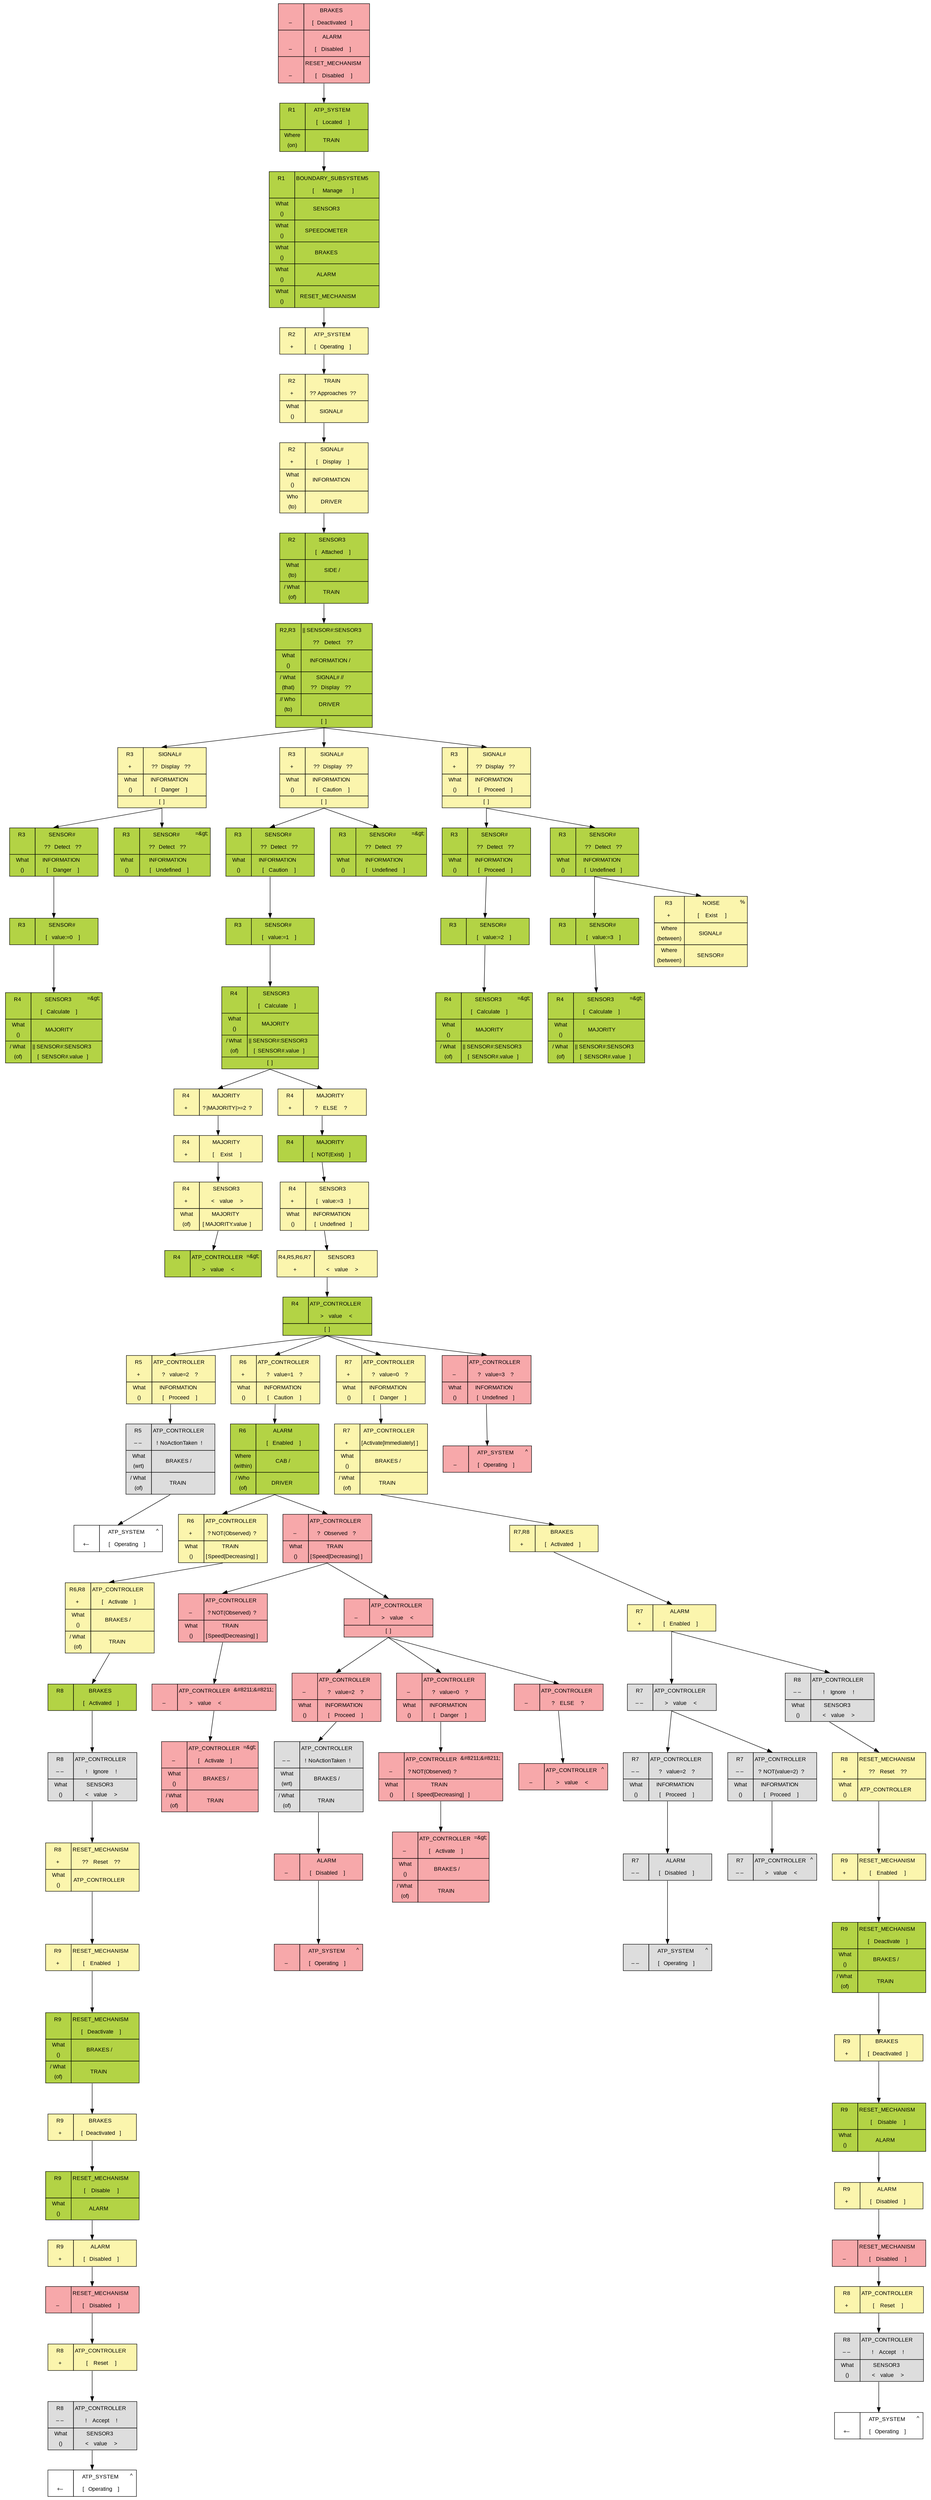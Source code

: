 digraph structs {
	splines="line" 
	node [shape=plaintext, fontname=Arial, fontsize=12]; 
	n1 [label=<<TABLE BORDER="0" BGCOLOR="#F7A8AA" CELLBORDER="0" CELLSPACING="0" CELLPADDING="0" PORT="p"><TR><TD><TABLE BORDER="1" CELLBORDER="0" CELLSPACING="2" CELLPADDING="0"><TR><TD  WIDTH="50" HEIGHT="25">  </TD></TR><TR><TD  WIDTH="50" HEIGHT="25">&#8211; </TD></TR></TABLE></TD><TD><TABLE BORDER="1" CELLBORDER="0" CELLSPACING="2" CELLPADDING="0"><TR><TD  HEIGHT="25" WIDTH="115" PORT="top">BRAKES </TD><TD  WIDTH="15" HEIGHT="25"><TABLE BORDER="0" CELLBORDER="0" CELLSPACING="2" CELLPADDING="0"><TR><TD></TD></TR><TR><TD></TD></TR></TABLE></TD></TR><TR><TD  HEIGHT="25" WIDTH="115"><TABLE BORDER="0" CELLBORDER="0" CELLSPACING="0" CELLPADDING="0"><TR><TD ALIGN="RIGHT">[</TD><TD>Deactivated </TD><TD ALIGN="LEFT">&#93;</TD></TR></TABLE></TD></TR></TABLE></TD></TR><TR><TD><TABLE BORDER="1" BGCOLOR="#F7A8AA" CELLBORDER="0" CELLSPACING="2" CELLPADDING="0"><TR><TD  WIDTH="50" HEIGHT="25">  </TD></TR><TR><TD  WIDTH="50" HEIGHT="25">&#8211; </TD></TR></TABLE></TD><TD><TABLE BORDER="1" BGCOLOR="#F7A8AA" CELLBORDER="0" CELLSPACING="2" CELLPADDING="0"><TR><TD  HEIGHT="25" WIDTH="115" PORT="top">ALARM </TD><TD  WIDTH="10" HEIGHT="25"> </TD></TR><TR><TD  HEIGHT="25" WIDTH="115"><TABLE BORDER="0" CELLBORDER="0" CELLSPACING="0" CELLPADDING="0"><TR><TD ALIGN="RIGHT">[</TD><TD>Disabled </TD><TD ALIGN="LEFT">&#93;</TD></TR></TABLE></TD></TR></TABLE></TD></TR><TR><TD><TABLE BORDER="1" BGCOLOR="#F7A8AA" CELLBORDER="0" CELLSPACING="2" CELLPADDING="0"><TR><TD  WIDTH="50" HEIGHT="25">  </TD></TR><TR><TD  WIDTH="50" HEIGHT="25">&#8211; </TD></TR></TABLE></TD><TD><TABLE BORDER="1" BGCOLOR="#F7A8AA" CELLBORDER="0" CELLSPACING="2" CELLPADDING="0"><TR><TD  HEIGHT="25" WIDTH="115" PORT="top">RESET_MECHANISM </TD><TD  WIDTH="10" HEIGHT="25"> </TD></TR><TR><TD  HEIGHT="25" WIDTH="115"><TABLE BORDER="0" CELLBORDER="0" CELLSPACING="0" CELLPADDING="0"><TR><TD ALIGN="RIGHT">[</TD><TD>Disabled </TD><TD ALIGN="LEFT">&#93;</TD></TR></TABLE></TD></TR></TABLE></TD></TR></TABLE>>]; 
	n2 [label=<<TABLE BORDER="0" BGCOLOR="#B3D345" CELLBORDER="0" CELLSPACING="0" CELLPADDING="0" PORT="p"><TR><TD><TABLE BORDER="1" CELLBORDER="0" CELLSPACING="2" CELLPADDING="0"><TR><TD  WIDTH="50" HEIGHT="25">R1 </TD></TR><TR><TD  WIDTH="50" HEIGHT="25"> </TD></TR></TABLE></TD><TD><TABLE BORDER="1" CELLBORDER="0" CELLSPACING="2" CELLPADDING="0"><TR><TD  HEIGHT="25" WIDTH="115" PORT="top">ATP_SYSTEM </TD><TD  WIDTH="15" HEIGHT="25"><TABLE BORDER="0" CELLBORDER="0" CELLSPACING="2" CELLPADDING="0"><TR><TD></TD></TR><TR><TD></TD></TR></TABLE></TD></TR><TR><TD  HEIGHT="25" WIDTH="115"><TABLE BORDER="0" CELLBORDER="0" CELLSPACING="0" CELLPADDING="0"><TR><TD ALIGN="RIGHT">[</TD><TD>Located </TD><TD ALIGN="LEFT">&#93;</TD></TR></TABLE></TD></TR></TABLE></TD></TR><TR><TD><TABLE BORDER="1" CELLBORDER="0" CELLSPACING="2" CELLPADDING="0"><TR><TD  WIDTH="50" HEIGHT="20"> Where </TD></TR><TR><TD  WIDTH="50" HEIGHT="20"> (on) </TD></TR></TABLE></TD><TD><TABLE BORDER="1" CELLBORDER="0" CELLSPACING="2" CELLPADDING="0"><TR><TD  HEIGHT="40" WIDTH="115" PORT="top">TRAIN  </TD><TD  HEIGHT="40" WIDTH="15"> </TD></TR></TABLE></TD></TR></TABLE>>]; 
	n3 [label=<<TABLE BORDER="0" BGCOLOR="#B3D345" CELLBORDER="0" CELLSPACING="0" CELLPADDING="0" PORT="p"><TR><TD><TABLE BORDER="1" CELLBORDER="0" CELLSPACING="2" CELLPADDING="0"><TR><TD  WIDTH="50" HEIGHT="25">R1 </TD></TR><TR><TD  WIDTH="50" HEIGHT="25"> </TD></TR></TABLE></TD><TD><TABLE BORDER="1" CELLBORDER="0" CELLSPACING="2" CELLPADDING="0"><TR><TD  HEIGHT="25" WIDTH="115" PORT="top">BOUNDARY_SUBSYSTEM5 </TD><TD  WIDTH="15" HEIGHT="25"><TABLE BORDER="0" CELLBORDER="0" CELLSPACING="2" CELLPADDING="0"><TR><TD></TD></TR><TR><TD></TD></TR></TABLE></TD></TR><TR><TD  HEIGHT="25" WIDTH="115"><TABLE BORDER="0" CELLBORDER="0" CELLSPACING="0" CELLPADDING="0"><TR><TD ALIGN="RIGHT">[</TD><TD>Manage </TD><TD ALIGN="LEFT">&#93;</TD></TR></TABLE></TD></TR></TABLE></TD></TR><TR><TD><TABLE BORDER="1" CELLBORDER="0" CELLSPACING="2" CELLPADDING="0"><TR><TD  WIDTH="50" HEIGHT="20"> What </TD></TR><TR><TD  WIDTH="50" HEIGHT="20"> () </TD></TR></TABLE></TD><TD><TABLE BORDER="1" CELLBORDER="0" CELLSPACING="2" CELLPADDING="0"><TR><TD  HEIGHT="40" WIDTH="115" PORT="top">SENSOR3  </TD><TD  HEIGHT="40" WIDTH="15"> </TD></TR></TABLE></TD></TR><TR><TD><TABLE BORDER="1" CELLBORDER="0" CELLSPACING="2" CELLPADDING="0"><TR><TD  WIDTH="50" HEIGHT="20"> What </TD></TR><TR><TD  WIDTH="50" HEIGHT="20"> () </TD></TR></TABLE></TD><TD><TABLE BORDER="1" CELLBORDER="0" CELLSPACING="2" CELLPADDING="0"><TR><TD  HEIGHT="40" WIDTH="115" PORT="top">SPEEDOMETER  </TD><TD  HEIGHT="40" WIDTH="15"> </TD></TR></TABLE></TD></TR><TR><TD><TABLE BORDER="1" CELLBORDER="0" CELLSPACING="2" CELLPADDING="0"><TR><TD  WIDTH="50" HEIGHT="20"> What </TD></TR><TR><TD  WIDTH="50" HEIGHT="20"> () </TD></TR></TABLE></TD><TD><TABLE BORDER="1" CELLBORDER="0" CELLSPACING="2" CELLPADDING="0"><TR><TD  HEIGHT="40" WIDTH="115" PORT="top">BRAKES  </TD><TD  HEIGHT="40" WIDTH="15"> </TD></TR></TABLE></TD></TR><TR><TD><TABLE BORDER="1" CELLBORDER="0" CELLSPACING="2" CELLPADDING="0"><TR><TD  WIDTH="50" HEIGHT="20"> What </TD></TR><TR><TD  WIDTH="50" HEIGHT="20"> () </TD></TR></TABLE></TD><TD><TABLE BORDER="1" CELLBORDER="0" CELLSPACING="2" CELLPADDING="0"><TR><TD  HEIGHT="40" WIDTH="115" PORT="top">ALARM  </TD><TD  HEIGHT="40" WIDTH="15"> </TD></TR></TABLE></TD></TR><TR><TD><TABLE BORDER="1" CELLBORDER="0" CELLSPACING="2" CELLPADDING="0"><TR><TD  WIDTH="50" HEIGHT="20"> What </TD></TR><TR><TD  WIDTH="50" HEIGHT="20"> () </TD></TR></TABLE></TD><TD><TABLE BORDER="1" CELLBORDER="0" CELLSPACING="2" CELLPADDING="0"><TR><TD  HEIGHT="40" WIDTH="115" PORT="top">RESET_MECHANISM  </TD><TD  HEIGHT="40" WIDTH="15"> </TD></TR></TABLE></TD></TR></TABLE>>]; 
	n4 [label=<<TABLE BORDER="0" BGCOLOR="#FBF5AD" CELLBORDER="0" CELLSPACING="0" CELLPADDING="0" PORT="p"><TR><TD><TABLE BORDER="1" CELLBORDER="0" CELLSPACING="2" CELLPADDING="0"><TR><TD  WIDTH="50" HEIGHT="25">R2 </TD></TR><TR><TD  WIDTH="50" HEIGHT="25">+ </TD></TR></TABLE></TD><TD><TABLE BORDER="1" CELLBORDER="0" CELLSPACING="2" CELLPADDING="0"><TR><TD  HEIGHT="25" WIDTH="115" PORT="top">ATP_SYSTEM </TD><TD  WIDTH="15" HEIGHT="25"><TABLE BORDER="0" CELLBORDER="0" CELLSPACING="2" CELLPADDING="0"><TR><TD></TD></TR><TR><TD></TD></TR></TABLE></TD></TR><TR><TD  HEIGHT="25" WIDTH="115"><TABLE BORDER="0" CELLBORDER="0" CELLSPACING="0" CELLPADDING="0"><TR><TD ALIGN="RIGHT">[</TD><TD>Operating </TD><TD ALIGN="LEFT">&#93;</TD></TR></TABLE></TD></TR></TABLE></TD></TR></TABLE>>]; 
	n5 [label=<<TABLE BORDER="0" BGCOLOR="#FBF5AD" CELLBORDER="0" CELLSPACING="0" CELLPADDING="0" PORT="p"><TR><TD><TABLE BORDER="1" CELLBORDER="0" CELLSPACING="2" CELLPADDING="0"><TR><TD  WIDTH="50" HEIGHT="25">R2 </TD></TR><TR><TD  WIDTH="50" HEIGHT="25">+ </TD></TR></TABLE></TD><TD><TABLE BORDER="1" CELLBORDER="0" CELLSPACING="2" CELLPADDING="0"><TR><TD  HEIGHT="25" WIDTH="115" PORT="top">TRAIN </TD><TD  WIDTH="15" HEIGHT="25"><TABLE BORDER="0" CELLBORDER="0" CELLSPACING="2" CELLPADDING="0"><TR><TD></TD></TR><TR><TD></TD></TR></TABLE></TD></TR><TR><TD  HEIGHT="25" WIDTH="115"><TABLE BORDER="0" CELLBORDER="0" CELLSPACING="0" CELLPADDING="0"><TR><TD ALIGN="RIGHT">??</TD><TD>Approaches </TD><TD ALIGN="LEFT">??</TD></TR></TABLE></TD></TR></TABLE></TD></TR><TR><TD><TABLE BORDER="1" CELLBORDER="0" CELLSPACING="2" CELLPADDING="0"><TR><TD  WIDTH="50" HEIGHT="20"> What </TD></TR><TR><TD  WIDTH="50" HEIGHT="20"> () </TD></TR></TABLE></TD><TD><TABLE BORDER="1" CELLBORDER="0" CELLSPACING="2" CELLPADDING="0"><TR><TD  HEIGHT="40" WIDTH="115" PORT="top">SIGNAL#  </TD><TD  HEIGHT="40" WIDTH="15"> </TD></TR></TABLE></TD></TR></TABLE>>]; 
	n6 [label=<<TABLE BORDER="0" BGCOLOR="#FBF5AD" CELLBORDER="0" CELLSPACING="0" CELLPADDING="0" PORT="p"><TR><TD><TABLE BORDER="1" CELLBORDER="0" CELLSPACING="2" CELLPADDING="0"><TR><TD  WIDTH="50" HEIGHT="25">R2 </TD></TR><TR><TD  WIDTH="50" HEIGHT="25">+ </TD></TR></TABLE></TD><TD><TABLE BORDER="1" CELLBORDER="0" CELLSPACING="2" CELLPADDING="0"><TR><TD  HEIGHT="25" WIDTH="115" PORT="top">SIGNAL# </TD><TD  WIDTH="15" HEIGHT="25"><TABLE BORDER="0" CELLBORDER="0" CELLSPACING="2" CELLPADDING="0"><TR><TD></TD></TR><TR><TD></TD></TR></TABLE></TD></TR><TR><TD  HEIGHT="25" WIDTH="115"><TABLE BORDER="0" CELLBORDER="0" CELLSPACING="0" CELLPADDING="0"><TR><TD ALIGN="RIGHT">[</TD><TD>Display </TD><TD ALIGN="LEFT">&#93;</TD></TR></TABLE></TD></TR></TABLE></TD></TR><TR><TD><TABLE BORDER="1" CELLBORDER="0" CELLSPACING="2" CELLPADDING="0"><TR><TD  WIDTH="50" HEIGHT="20"> What </TD></TR><TR><TD  WIDTH="50" HEIGHT="20"> () </TD></TR></TABLE></TD><TD><TABLE BORDER="1" CELLBORDER="0" CELLSPACING="2" CELLPADDING="0"><TR><TD  HEIGHT="40" WIDTH="115" PORT="top">INFORMATION  </TD><TD  HEIGHT="40" WIDTH="15"> </TD></TR></TABLE></TD></TR><TR><TD><TABLE BORDER="1" CELLBORDER="0" CELLSPACING="2" CELLPADDING="0"><TR><TD  WIDTH="50" HEIGHT="20"> Who </TD></TR><TR><TD  WIDTH="50" HEIGHT="20"> (to) </TD></TR></TABLE></TD><TD><TABLE BORDER="1" CELLBORDER="0" CELLSPACING="2" CELLPADDING="0"><TR><TD  HEIGHT="40" WIDTH="115" PORT="top">DRIVER  </TD><TD  HEIGHT="40" WIDTH="15"> </TD></TR></TABLE></TD></TR></TABLE>>]; 
	n7 [label=<<TABLE BORDER="0" BGCOLOR="#B3D345" CELLBORDER="0" CELLSPACING="0" CELLPADDING="0" PORT="p"><TR><TD><TABLE BORDER="1" CELLBORDER="0" CELLSPACING="2" CELLPADDING="0"><TR><TD  WIDTH="50" HEIGHT="25">R2 </TD></TR><TR><TD  WIDTH="50" HEIGHT="25"> </TD></TR></TABLE></TD><TD><TABLE BORDER="1" CELLBORDER="0" CELLSPACING="2" CELLPADDING="0"><TR><TD  HEIGHT="25" WIDTH="115" PORT="top">SENSOR3 </TD><TD  WIDTH="15" HEIGHT="25"><TABLE BORDER="0" CELLBORDER="0" CELLSPACING="2" CELLPADDING="0"><TR><TD></TD></TR><TR><TD></TD></TR></TABLE></TD></TR><TR><TD  HEIGHT="25" WIDTH="115"><TABLE BORDER="0" CELLBORDER="0" CELLSPACING="0" CELLPADDING="0"><TR><TD ALIGN="RIGHT">[</TD><TD>Attached </TD><TD ALIGN="LEFT">&#93;</TD></TR></TABLE></TD></TR></TABLE></TD></TR><TR><TD><TABLE BORDER="1" CELLBORDER="0" CELLSPACING="2" CELLPADDING="0"><TR><TD  WIDTH="50" HEIGHT="20"> What </TD></TR><TR><TD  WIDTH="50" HEIGHT="20"> (to) </TD></TR></TABLE></TD><TD><TABLE BORDER="1" CELLBORDER="0" CELLSPACING="2" CELLPADDING="0"><TR><TD  HEIGHT="40" WIDTH="115" PORT="top">SIDE / </TD><TD  HEIGHT="40" WIDTH="15"> </TD></TR></TABLE></TD></TR><TR><TD><TABLE BORDER="1" CELLBORDER="0" CELLSPACING="2" CELLPADDING="0"><TR><TD  WIDTH="50" HEIGHT="20">/ What </TD></TR><TR><TD  WIDTH="50" HEIGHT="20"> (of) </TD></TR></TABLE></TD><TD><TABLE BORDER="1" CELLBORDER="0" CELLSPACING="2" CELLPADDING="0"><TR><TD  HEIGHT="40" WIDTH="115" PORT="top">TRAIN  </TD><TD  HEIGHT="40" WIDTH="15"> </TD></TR></TABLE></TD></TR></TABLE>>]; 
	n8 [label=<<TABLE BORDER="0" BGCOLOR="#B3D345" CELLBORDER="0" CELLSPACING="0" CELLPADDING="0" PORT="p"><TR><TD><TABLE BORDER="1" CELLBORDER="0" CELLSPACING="2" CELLPADDING="0"><TR><TD  WIDTH="50" HEIGHT="25">R2,R3 </TD></TR><TR><TD  WIDTH="50" HEIGHT="25"> </TD></TR></TABLE></TD><TD><TABLE BORDER="1" CELLBORDER="0" CELLSPACING="2" CELLPADDING="0"><TR><TD  HEIGHT="25" WIDTH="115" PORT="top">|| SENSOR#:SENSOR3 </TD><TD  WIDTH="15" HEIGHT="25"><TABLE BORDER="0" CELLBORDER="0" CELLSPACING="2" CELLPADDING="0"><TR><TD></TD></TR><TR><TD></TD></TR></TABLE></TD></TR><TR><TD  HEIGHT="25" WIDTH="115"><TABLE BORDER="0" CELLBORDER="0" CELLSPACING="0" CELLPADDING="0"><TR><TD ALIGN="RIGHT">??</TD><TD>Detect </TD><TD ALIGN="LEFT">??</TD></TR></TABLE></TD></TR></TABLE></TD></TR><TR><TD><TABLE BORDER="1" CELLBORDER="0" CELLSPACING="2" CELLPADDING="0"><TR><TD  WIDTH="50" HEIGHT="20"> What </TD></TR><TR><TD  WIDTH="50" HEIGHT="20"> () </TD></TR></TABLE></TD><TD><TABLE BORDER="1" CELLBORDER="0" CELLSPACING="2" CELLPADDING="0"><TR><TD  HEIGHT="40" WIDTH="115" PORT="top">INFORMATION / </TD><TD  HEIGHT="40" WIDTH="15"> </TD></TR></TABLE></TD></TR><TR><TD><TABLE BORDER="1" CELLBORDER="0" CELLSPACING="2" CELLPADDING="0"><TR><TD  WIDTH="50" HEIGHT="20">/ What </TD></TR><TR><TD  WIDTH="50" HEIGHT="20"> (that) </TD></TR></TABLE></TD><TD><TABLE BORDER="1" CELLBORDER="0" CELLSPACING="2" CELLPADDING="0"><TR><TD  HEIGHT="20" WIDTH="115" PORT="top">SIGNAL# // </TD><TD  HEIGHT="20" WIDTH="15"> </TD></TR><TR><TD  HEIGHT="20" WIDTH="115"><TABLE BORDER="0" CELLBORDER="0" CELLSPACING="0" CELLPADDING="0"><TR><TD ALIGN="RIGHT">??</TD><TD>Display </TD><TD ALIGN="LEFT">??</TD></TR></TABLE></TD></TR></TABLE></TD></TR><TR><TD><TABLE BORDER="1" CELLBORDER="0" CELLSPACING="2" CELLPADDING="0"><TR><TD  WIDTH="50" HEIGHT="20">// Who </TD></TR><TR><TD  WIDTH="50" HEIGHT="20"> (to) </TD></TR></TABLE></TD><TD><TABLE BORDER="1" CELLBORDER="0" CELLSPACING="2" CELLPADDING="0"><TR><TD  HEIGHT="40" WIDTH="115" PORT="top">DRIVER  </TD><TD  HEIGHT="40" WIDTH="15"> </TD></TR></TABLE></TD></TR><TR><TD COLSPAN="2"><TABLE BORDER="1" CELLBORDER="0" CELLSPACING="2" CELLPADDING="0" ><TR><TD  WIDTH="0" HEIGHT="20">[  ]</TD></TR></TABLE></TD></TR></TABLE>>]; 
	n9 [label=<<TABLE BORDER="0" BGCOLOR="#FBF5AD" CELLBORDER="0" CELLSPACING="0" CELLPADDING="0" PORT="p"><TR><TD><TABLE BORDER="1" CELLBORDER="0" CELLSPACING="2" CELLPADDING="0"><TR><TD  WIDTH="50" HEIGHT="25">R3 </TD></TR><TR><TD  WIDTH="50" HEIGHT="25">+ </TD></TR></TABLE></TD><TD><TABLE BORDER="1" CELLBORDER="0" CELLSPACING="2" CELLPADDING="0"><TR><TD  HEIGHT="25" WIDTH="115" PORT="top">SIGNAL# </TD><TD  WIDTH="15" HEIGHT="25"><TABLE BORDER="0" CELLBORDER="0" CELLSPACING="2" CELLPADDING="0"><TR><TD></TD></TR><TR><TD></TD></TR></TABLE></TD></TR><TR><TD  HEIGHT="25" WIDTH="115"><TABLE BORDER="0" CELLBORDER="0" CELLSPACING="0" CELLPADDING="0"><TR><TD ALIGN="RIGHT">??</TD><TD>Display </TD><TD ALIGN="LEFT">??</TD></TR></TABLE></TD></TR></TABLE></TD></TR><TR><TD><TABLE BORDER="1" CELLBORDER="0" CELLSPACING="2" CELLPADDING="0"><TR><TD  WIDTH="50" HEIGHT="20"> What </TD></TR><TR><TD  WIDTH="50" HEIGHT="20"> () </TD></TR></TABLE></TD><TD><TABLE BORDER="1" CELLBORDER="0" CELLSPACING="2" CELLPADDING="0"><TR><TD  HEIGHT="20" WIDTH="115" PORT="top">INFORMATION  </TD><TD  HEIGHT="20" WIDTH="15"> </TD></TR><TR><TD  HEIGHT="20" WIDTH="115"><TABLE BORDER="0" CELLBORDER="0" CELLSPACING="0" CELLPADDING="0"><TR><TD ALIGN="RIGHT">[</TD><TD>Danger </TD><TD ALIGN="LEFT">&#93;</TD></TR></TABLE></TD></TR></TABLE></TD></TR><TR><TD COLSPAN="2"><TABLE BORDER="1" CELLBORDER="0" CELLSPACING="2" CELLPADDING="0" ><TR><TD  WIDTH="0" HEIGHT="20">[  ]</TD></TR></TABLE></TD></TR></TABLE>>]; 
	n10 [label=<<TABLE BORDER="0" BGCOLOR="#B3D345" CELLBORDER="0" CELLSPACING="0" CELLPADDING="0" PORT="p"><TR><TD><TABLE BORDER="1" CELLBORDER="0" CELLSPACING="2" CELLPADDING="0"><TR><TD  WIDTH="50" HEIGHT="25">R3 </TD></TR><TR><TD  WIDTH="50" HEIGHT="25"> </TD></TR></TABLE></TD><TD><TABLE BORDER="1" CELLBORDER="0" CELLSPACING="2" CELLPADDING="0"><TR><TD  HEIGHT="25" WIDTH="115" PORT="top">SENSOR# </TD><TD  WIDTH="15" HEIGHT="25"><TABLE BORDER="0" CELLBORDER="0" CELLSPACING="2" CELLPADDING="0"><TR><TD></TD></TR><TR><TD></TD></TR></TABLE></TD></TR><TR><TD  HEIGHT="25" WIDTH="115"><TABLE BORDER="0" CELLBORDER="0" CELLSPACING="0" CELLPADDING="0"><TR><TD ALIGN="RIGHT">??</TD><TD>Detect </TD><TD ALIGN="LEFT">??</TD></TR></TABLE></TD></TR></TABLE></TD></TR><TR><TD><TABLE BORDER="1" CELLBORDER="0" CELLSPACING="2" CELLPADDING="0"><TR><TD  WIDTH="50" HEIGHT="20"> What </TD></TR><TR><TD  WIDTH="50" HEIGHT="20"> () </TD></TR></TABLE></TD><TD><TABLE BORDER="1" CELLBORDER="0" CELLSPACING="2" CELLPADDING="0"><TR><TD  HEIGHT="20" WIDTH="115" PORT="top">INFORMATION  </TD><TD  HEIGHT="20" WIDTH="15"> </TD></TR><TR><TD  HEIGHT="20" WIDTH="115"><TABLE BORDER="0" CELLBORDER="0" CELLSPACING="0" CELLPADDING="0"><TR><TD ALIGN="RIGHT">[</TD><TD>Danger </TD><TD ALIGN="LEFT">&#93;</TD></TR></TABLE></TD></TR></TABLE></TD></TR></TABLE>>]; 
	n11 [label=<<TABLE BORDER="0" BGCOLOR="#B3D345" CELLBORDER="0" CELLSPACING="0" CELLPADDING="0" PORT="p"><TR><TD><TABLE BORDER="1" CELLBORDER="0" CELLSPACING="2" CELLPADDING="0"><TR><TD  WIDTH="50" HEIGHT="25">R3 </TD></TR><TR><TD  WIDTH="50" HEIGHT="25"> </TD></TR></TABLE></TD><TD><TABLE BORDER="1" CELLBORDER="0" CELLSPACING="2" CELLPADDING="0"><TR><TD  HEIGHT="25" WIDTH="115" PORT="top">SENSOR# </TD><TD  WIDTH="15" HEIGHT="25"><TABLE BORDER="0" CELLBORDER="0" CELLSPACING="2" CELLPADDING="0"><TR><TD></TD></TR><TR><TD></TD></TR></TABLE></TD></TR><TR><TD  HEIGHT="25" WIDTH="115"><TABLE BORDER="0" CELLBORDER="0" CELLSPACING="0" CELLPADDING="0"><TR><TD ALIGN="RIGHT">[</TD><TD>value:=0 </TD><TD ALIGN="LEFT">&#93;</TD></TR></TABLE></TD></TR></TABLE></TD></TR></TABLE>>]; 
	n12 [label=<<TABLE BORDER="0" BGCOLOR="#B3D345" CELLBORDER="0" CELLSPACING="0" CELLPADDING="0" PORT="p"><TR><TD><TABLE BORDER="1" CELLBORDER="0" CELLSPACING="2" CELLPADDING="0"><TR><TD  WIDTH="50" HEIGHT="25">R4 </TD></TR><TR><TD  WIDTH="50" HEIGHT="25"> </TD></TR></TABLE></TD><TD><TABLE BORDER="1" CELLBORDER="0" CELLSPACING="2" CELLPADDING="0"><TR><TD  HEIGHT="25" WIDTH="115" PORT="top">SENSOR3 </TD><TD  WIDTH="15" HEIGHT="25"><TABLE BORDER="0" CELLBORDER="0" CELLSPACING="2" CELLPADDING="0"><TR><TD>=&amp;gt;</TD></TR><TR><TD></TD></TR></TABLE></TD></TR><TR><TD  HEIGHT="25" WIDTH="115"><TABLE BORDER="0" CELLBORDER="0" CELLSPACING="0" CELLPADDING="0"><TR><TD ALIGN="RIGHT">[</TD><TD>Calculate </TD><TD ALIGN="LEFT">&#93;</TD></TR></TABLE></TD></TR></TABLE></TD></TR><TR><TD><TABLE BORDER="1" CELLBORDER="0" CELLSPACING="2" CELLPADDING="0"><TR><TD  WIDTH="50" HEIGHT="20"> What </TD></TR><TR><TD  WIDTH="50" HEIGHT="20"> () </TD></TR></TABLE></TD><TD><TABLE BORDER="1" CELLBORDER="0" CELLSPACING="2" CELLPADDING="0"><TR><TD  HEIGHT="40" WIDTH="115" PORT="top">MAJORITY  </TD><TD  HEIGHT="40" WIDTH="15"> </TD></TR></TABLE></TD></TR><TR><TD><TABLE BORDER="1" CELLBORDER="0" CELLSPACING="2" CELLPADDING="0"><TR><TD  WIDTH="50" HEIGHT="20">/ What </TD></TR><TR><TD  WIDTH="50" HEIGHT="20"> (of) </TD></TR></TABLE></TD><TD><TABLE BORDER="1" CELLBORDER="0" CELLSPACING="2" CELLPADDING="0"><TR><TD  HEIGHT="20" WIDTH="115" PORT="top">|| SENSOR#:SENSOR3 </TD><TD  HEIGHT="20" WIDTH="15"> </TD></TR><TR><TD  HEIGHT="20" WIDTH="115"><TABLE BORDER="0" CELLBORDER="0" CELLSPACING="0" CELLPADDING="0"><TR><TD ALIGN="RIGHT">[</TD><TD>SENSOR#.value </TD><TD ALIGN="LEFT">&#93;</TD></TR></TABLE></TD></TR></TABLE></TD></TR></TABLE>>]; 
	n13 [label=<<TABLE BORDER="0" BGCOLOR="#B3D345" CELLBORDER="0" CELLSPACING="0" CELLPADDING="0" PORT="p"><TR><TD><TABLE BORDER="1" CELLBORDER="0" CELLSPACING="2" CELLPADDING="0"><TR><TD  WIDTH="50" HEIGHT="25">R3 </TD></TR><TR><TD  WIDTH="50" HEIGHT="25"> </TD></TR></TABLE></TD><TD><TABLE BORDER="1" CELLBORDER="0" CELLSPACING="2" CELLPADDING="0"><TR><TD  HEIGHT="25" WIDTH="115" PORT="top">SENSOR# </TD><TD  WIDTH="15" HEIGHT="25"><TABLE BORDER="0" CELLBORDER="0" CELLSPACING="2" CELLPADDING="0"><TR><TD>=&amp;gt;</TD></TR><TR><TD></TD></TR></TABLE></TD></TR><TR><TD  HEIGHT="25" WIDTH="115"><TABLE BORDER="0" CELLBORDER="0" CELLSPACING="0" CELLPADDING="0"><TR><TD ALIGN="RIGHT">??</TD><TD>Detect </TD><TD ALIGN="LEFT">??</TD></TR></TABLE></TD></TR></TABLE></TD></TR><TR><TD><TABLE BORDER="1" CELLBORDER="0" CELLSPACING="2" CELLPADDING="0"><TR><TD  WIDTH="50" HEIGHT="20"> What </TD></TR><TR><TD  WIDTH="50" HEIGHT="20"> () </TD></TR></TABLE></TD><TD><TABLE BORDER="1" CELLBORDER="0" CELLSPACING="2" CELLPADDING="0"><TR><TD  HEIGHT="20" WIDTH="115" PORT="top">INFORMATION  </TD><TD  HEIGHT="20" WIDTH="15"> </TD></TR><TR><TD  HEIGHT="20" WIDTH="115"><TABLE BORDER="0" CELLBORDER="0" CELLSPACING="0" CELLPADDING="0"><TR><TD ALIGN="RIGHT">[</TD><TD>Undefined </TD><TD ALIGN="LEFT">&#93;</TD></TR></TABLE></TD></TR></TABLE></TD></TR></TABLE>>]; 
	n14 [label=<<TABLE BORDER="0" BGCOLOR="#FBF5AD" CELLBORDER="0" CELLSPACING="0" CELLPADDING="0" PORT="p"><TR><TD><TABLE BORDER="1" CELLBORDER="0" CELLSPACING="2" CELLPADDING="0"><TR><TD  WIDTH="50" HEIGHT="25">R3 </TD></TR><TR><TD  WIDTH="50" HEIGHT="25">+ </TD></TR></TABLE></TD><TD><TABLE BORDER="1" CELLBORDER="0" CELLSPACING="2" CELLPADDING="0"><TR><TD  HEIGHT="25" WIDTH="115" PORT="top">SIGNAL# </TD><TD  WIDTH="15" HEIGHT="25"><TABLE BORDER="0" CELLBORDER="0" CELLSPACING="2" CELLPADDING="0"><TR><TD></TD></TR><TR><TD></TD></TR></TABLE></TD></TR><TR><TD  HEIGHT="25" WIDTH="115"><TABLE BORDER="0" CELLBORDER="0" CELLSPACING="0" CELLPADDING="0"><TR><TD ALIGN="RIGHT">??</TD><TD>Display </TD><TD ALIGN="LEFT">??</TD></TR></TABLE></TD></TR></TABLE></TD></TR><TR><TD><TABLE BORDER="1" CELLBORDER="0" CELLSPACING="2" CELLPADDING="0"><TR><TD  WIDTH="50" HEIGHT="20"> What </TD></TR><TR><TD  WIDTH="50" HEIGHT="20"> () </TD></TR></TABLE></TD><TD><TABLE BORDER="1" CELLBORDER="0" CELLSPACING="2" CELLPADDING="0"><TR><TD  HEIGHT="20" WIDTH="115" PORT="top">INFORMATION  </TD><TD  HEIGHT="20" WIDTH="15"> </TD></TR><TR><TD  HEIGHT="20" WIDTH="115"><TABLE BORDER="0" CELLBORDER="0" CELLSPACING="0" CELLPADDING="0"><TR><TD ALIGN="RIGHT">[</TD><TD>Caution </TD><TD ALIGN="LEFT">&#93;</TD></TR></TABLE></TD></TR></TABLE></TD></TR><TR><TD COLSPAN="2"><TABLE BORDER="1" CELLBORDER="0" CELLSPACING="2" CELLPADDING="0" ><TR><TD  WIDTH="0" HEIGHT="20">[  ]</TD></TR></TABLE></TD></TR></TABLE>>]; 
	n15 [label=<<TABLE BORDER="0" BGCOLOR="#B3D345" CELLBORDER="0" CELLSPACING="0" CELLPADDING="0" PORT="p"><TR><TD><TABLE BORDER="1" CELLBORDER="0" CELLSPACING="2" CELLPADDING="0"><TR><TD  WIDTH="50" HEIGHT="25">R3 </TD></TR><TR><TD  WIDTH="50" HEIGHT="25"> </TD></TR></TABLE></TD><TD><TABLE BORDER="1" CELLBORDER="0" CELLSPACING="2" CELLPADDING="0"><TR><TD  HEIGHT="25" WIDTH="115" PORT="top">SENSOR# </TD><TD  WIDTH="15" HEIGHT="25"><TABLE BORDER="0" CELLBORDER="0" CELLSPACING="2" CELLPADDING="0"><TR><TD></TD></TR><TR><TD></TD></TR></TABLE></TD></TR><TR><TD  HEIGHT="25" WIDTH="115"><TABLE BORDER="0" CELLBORDER="0" CELLSPACING="0" CELLPADDING="0"><TR><TD ALIGN="RIGHT">??</TD><TD>Detect </TD><TD ALIGN="LEFT">??</TD></TR></TABLE></TD></TR></TABLE></TD></TR><TR><TD><TABLE BORDER="1" CELLBORDER="0" CELLSPACING="2" CELLPADDING="0"><TR><TD  WIDTH="50" HEIGHT="20"> What </TD></TR><TR><TD  WIDTH="50" HEIGHT="20"> () </TD></TR></TABLE></TD><TD><TABLE BORDER="1" CELLBORDER="0" CELLSPACING="2" CELLPADDING="0"><TR><TD  HEIGHT="20" WIDTH="115" PORT="top">INFORMATION  </TD><TD  HEIGHT="20" WIDTH="15"> </TD></TR><TR><TD  HEIGHT="20" WIDTH="115"><TABLE BORDER="0" CELLBORDER="0" CELLSPACING="0" CELLPADDING="0"><TR><TD ALIGN="RIGHT">[</TD><TD>Caution </TD><TD ALIGN="LEFT">&#93;</TD></TR></TABLE></TD></TR></TABLE></TD></TR></TABLE>>]; 
	n16 [label=<<TABLE BORDER="0" BGCOLOR="#B3D345" CELLBORDER="0" CELLSPACING="0" CELLPADDING="0" PORT="p"><TR><TD><TABLE BORDER="1" CELLBORDER="0" CELLSPACING="2" CELLPADDING="0"><TR><TD  WIDTH="50" HEIGHT="25">R3 </TD></TR><TR><TD  WIDTH="50" HEIGHT="25"> </TD></TR></TABLE></TD><TD><TABLE BORDER="1" CELLBORDER="0" CELLSPACING="2" CELLPADDING="0"><TR><TD  HEIGHT="25" WIDTH="115" PORT="top">SENSOR# </TD><TD  WIDTH="15" HEIGHT="25"><TABLE BORDER="0" CELLBORDER="0" CELLSPACING="2" CELLPADDING="0"><TR><TD></TD></TR><TR><TD></TD></TR></TABLE></TD></TR><TR><TD  HEIGHT="25" WIDTH="115"><TABLE BORDER="0" CELLBORDER="0" CELLSPACING="0" CELLPADDING="0"><TR><TD ALIGN="RIGHT">[</TD><TD>value:=1 </TD><TD ALIGN="LEFT">&#93;</TD></TR></TABLE></TD></TR></TABLE></TD></TR></TABLE>>]; 
	n17 [label=<<TABLE BORDER="0" BGCOLOR="#B3D345" CELLBORDER="0" CELLSPACING="0" CELLPADDING="0" PORT="p"><TR><TD><TABLE BORDER="1" CELLBORDER="0" CELLSPACING="2" CELLPADDING="0"><TR><TD  WIDTH="50" HEIGHT="25">R4 </TD></TR><TR><TD  WIDTH="50" HEIGHT="25"> </TD></TR></TABLE></TD><TD><TABLE BORDER="1" CELLBORDER="0" CELLSPACING="2" CELLPADDING="0"><TR><TD  HEIGHT="25" WIDTH="115" PORT="top">SENSOR3 </TD><TD  WIDTH="15" HEIGHT="25"><TABLE BORDER="0" CELLBORDER="0" CELLSPACING="2" CELLPADDING="0"><TR><TD></TD></TR><TR><TD></TD></TR></TABLE></TD></TR><TR><TD  HEIGHT="25" WIDTH="115"><TABLE BORDER="0" CELLBORDER="0" CELLSPACING="0" CELLPADDING="0"><TR><TD ALIGN="RIGHT">[</TD><TD>Calculate </TD><TD ALIGN="LEFT">&#93;</TD></TR></TABLE></TD></TR></TABLE></TD></TR><TR><TD><TABLE BORDER="1" CELLBORDER="0" CELLSPACING="2" CELLPADDING="0"><TR><TD  WIDTH="50" HEIGHT="20"> What </TD></TR><TR><TD  WIDTH="50" HEIGHT="20"> () </TD></TR></TABLE></TD><TD><TABLE BORDER="1" CELLBORDER="0" CELLSPACING="2" CELLPADDING="0"><TR><TD  HEIGHT="40" WIDTH="115" PORT="top">MAJORITY  </TD><TD  HEIGHT="40" WIDTH="15"> </TD></TR></TABLE></TD></TR><TR><TD><TABLE BORDER="1" CELLBORDER="0" CELLSPACING="2" CELLPADDING="0"><TR><TD  WIDTH="50" HEIGHT="20">/ What </TD></TR><TR><TD  WIDTH="50" HEIGHT="20"> (of) </TD></TR></TABLE></TD><TD><TABLE BORDER="1" CELLBORDER="0" CELLSPACING="2" CELLPADDING="0"><TR><TD  HEIGHT="20" WIDTH="115" PORT="top">|| SENSOR#:SENSOR3 </TD><TD  HEIGHT="20" WIDTH="15"> </TD></TR><TR><TD  HEIGHT="20" WIDTH="115"><TABLE BORDER="0" CELLBORDER="0" CELLSPACING="0" CELLPADDING="0"><TR><TD ALIGN="RIGHT">[</TD><TD>SENSOR#.value </TD><TD ALIGN="LEFT">&#93;</TD></TR></TABLE></TD></TR></TABLE></TD></TR><TR><TD COLSPAN="2"><TABLE BORDER="1" CELLBORDER="0" CELLSPACING="2" CELLPADDING="0" ><TR><TD  WIDTH="0" HEIGHT="20">[  ]</TD></TR></TABLE></TD></TR></TABLE>>]; 
	n18 [label=<<TABLE BORDER="0" BGCOLOR="#FBF5AD" CELLBORDER="0" CELLSPACING="0" CELLPADDING="0" PORT="p"><TR><TD><TABLE BORDER="1" CELLBORDER="0" CELLSPACING="2" CELLPADDING="0"><TR><TD  WIDTH="50" HEIGHT="25">R4 </TD></TR><TR><TD  WIDTH="50" HEIGHT="25">+ </TD></TR></TABLE></TD><TD><TABLE BORDER="1" CELLBORDER="0" CELLSPACING="2" CELLPADDING="0"><TR><TD  HEIGHT="25" WIDTH="115" PORT="top">MAJORITY </TD><TD  WIDTH="15" HEIGHT="25"><TABLE BORDER="0" CELLBORDER="0" CELLSPACING="2" CELLPADDING="0"><TR><TD></TD></TR><TR><TD></TD></TR></TABLE></TD></TR><TR><TD  HEIGHT="25" WIDTH="115"><TABLE BORDER="0" CELLBORDER="0" CELLSPACING="0" CELLPADDING="0"><TR><TD ALIGN="RIGHT">?</TD><TD>|MAJORITY|&gt;=2 </TD><TD ALIGN="LEFT">?</TD></TR></TABLE></TD></TR></TABLE></TD></TR></TABLE>>]; 
	n19 [label=<<TABLE BORDER="0" BGCOLOR="#FBF5AD" CELLBORDER="0" CELLSPACING="0" CELLPADDING="0" PORT="p"><TR><TD><TABLE BORDER="1" CELLBORDER="0" CELLSPACING="2" CELLPADDING="0"><TR><TD  WIDTH="50" HEIGHT="25">R4 </TD></TR><TR><TD  WIDTH="50" HEIGHT="25">+ </TD></TR></TABLE></TD><TD><TABLE BORDER="1" CELLBORDER="0" CELLSPACING="2" CELLPADDING="0"><TR><TD  HEIGHT="25" WIDTH="115" PORT="top">MAJORITY </TD><TD  WIDTH="15" HEIGHT="25"><TABLE BORDER="0" CELLBORDER="0" CELLSPACING="2" CELLPADDING="0"><TR><TD></TD></TR><TR><TD></TD></TR></TABLE></TD></TR><TR><TD  HEIGHT="25" WIDTH="115"><TABLE BORDER="0" CELLBORDER="0" CELLSPACING="0" CELLPADDING="0"><TR><TD ALIGN="RIGHT">[</TD><TD>Exist </TD><TD ALIGN="LEFT">&#93;</TD></TR></TABLE></TD></TR></TABLE></TD></TR></TABLE>>]; 
	n20 [label=<<TABLE BORDER="0" BGCOLOR="#FBF5AD" CELLBORDER="0" CELLSPACING="0" CELLPADDING="0" PORT="p"><TR><TD><TABLE BORDER="1" CELLBORDER="0" CELLSPACING="2" CELLPADDING="0"><TR><TD  WIDTH="50" HEIGHT="25">R4 </TD></TR><TR><TD  WIDTH="50" HEIGHT="25">+ </TD></TR></TABLE></TD><TD><TABLE BORDER="1" CELLBORDER="0" CELLSPACING="2" CELLPADDING="0"><TR><TD  HEIGHT="25" WIDTH="115" PORT="top">SENSOR3 </TD><TD  WIDTH="15" HEIGHT="25"><TABLE BORDER="0" CELLBORDER="0" CELLSPACING="2" CELLPADDING="0"><TR><TD></TD></TR><TR><TD></TD></TR></TABLE></TD></TR><TR><TD  HEIGHT="25" WIDTH="115"><TABLE BORDER="0" CELLBORDER="0" CELLSPACING="0" CELLPADDING="0"><TR><TD ALIGN="RIGHT">&lt;</TD><TD>value </TD><TD ALIGN="LEFT">&gt;</TD></TR></TABLE></TD></TR></TABLE></TD></TR><TR><TD><TABLE BORDER="1" CELLBORDER="0" CELLSPACING="2" CELLPADDING="0"><TR><TD  WIDTH="50" HEIGHT="20"> What </TD></TR><TR><TD  WIDTH="50" HEIGHT="20"> (of) </TD></TR></TABLE></TD><TD><TABLE BORDER="1" CELLBORDER="0" CELLSPACING="2" CELLPADDING="0"><TR><TD  HEIGHT="20" WIDTH="115" PORT="top">MAJORITY  </TD><TD  HEIGHT="20" WIDTH="15"> </TD></TR><TR><TD  HEIGHT="20" WIDTH="115"><TABLE BORDER="0" CELLBORDER="0" CELLSPACING="0" CELLPADDING="0"><TR><TD ALIGN="RIGHT">[</TD><TD>MAJORITY.value </TD><TD ALIGN="LEFT">&#93;</TD></TR></TABLE></TD></TR></TABLE></TD></TR></TABLE>>]; 
	n21 [label=<<TABLE BORDER="0" BGCOLOR="#B3D345" CELLBORDER="0" CELLSPACING="0" CELLPADDING="0" PORT="p"><TR><TD><TABLE BORDER="1" CELLBORDER="0" CELLSPACING="2" CELLPADDING="0"><TR><TD  WIDTH="50" HEIGHT="25">R4 </TD></TR><TR><TD  WIDTH="50" HEIGHT="25"> </TD></TR></TABLE></TD><TD><TABLE BORDER="1" CELLBORDER="0" CELLSPACING="2" CELLPADDING="0"><TR><TD  HEIGHT="25" WIDTH="115" PORT="top">ATP_CONTROLLER </TD><TD  WIDTH="15" HEIGHT="25"><TABLE BORDER="0" CELLBORDER="0" CELLSPACING="2" CELLPADDING="0"><TR><TD>=&amp;gt;</TD></TR><TR><TD></TD></TR></TABLE></TD></TR><TR><TD  HEIGHT="25" WIDTH="115"><TABLE BORDER="0" CELLBORDER="0" CELLSPACING="0" CELLPADDING="0"><TR><TD ALIGN="RIGHT">&gt;</TD><TD>value </TD><TD ALIGN="LEFT">&lt;</TD></TR></TABLE></TD></TR></TABLE></TD></TR></TABLE>>]; 
	n22 [label=<<TABLE BORDER="0" BGCOLOR="#FBF5AD" CELLBORDER="0" CELLSPACING="0" CELLPADDING="0" PORT="p"><TR><TD><TABLE BORDER="1" CELLBORDER="0" CELLSPACING="2" CELLPADDING="0"><TR><TD  WIDTH="50" HEIGHT="25">R4 </TD></TR><TR><TD  WIDTH="50" HEIGHT="25">+ </TD></TR></TABLE></TD><TD><TABLE BORDER="1" CELLBORDER="0" CELLSPACING="2" CELLPADDING="0"><TR><TD  HEIGHT="25" WIDTH="115" PORT="top">MAJORITY </TD><TD  WIDTH="15" HEIGHT="25"><TABLE BORDER="0" CELLBORDER="0" CELLSPACING="2" CELLPADDING="0"><TR><TD></TD></TR><TR><TD></TD></TR></TABLE></TD></TR><TR><TD  HEIGHT="25" WIDTH="115"><TABLE BORDER="0" CELLBORDER="0" CELLSPACING="0" CELLPADDING="0"><TR><TD ALIGN="RIGHT">?</TD><TD>ELSE </TD><TD ALIGN="LEFT">?</TD></TR></TABLE></TD></TR></TABLE></TD></TR></TABLE>>]; 
	n23 [label=<<TABLE BORDER="0" BGCOLOR="#B3D345" CELLBORDER="0" CELLSPACING="0" CELLPADDING="0" PORT="p"><TR><TD><TABLE BORDER="1" CELLBORDER="0" CELLSPACING="2" CELLPADDING="0"><TR><TD  WIDTH="50" HEIGHT="25">R4 </TD></TR><TR><TD  WIDTH="50" HEIGHT="25"> </TD></TR></TABLE></TD><TD><TABLE BORDER="1" CELLBORDER="0" CELLSPACING="2" CELLPADDING="0"><TR><TD  HEIGHT="25" WIDTH="115" PORT="top">MAJORITY </TD><TD  WIDTH="15" HEIGHT="25"><TABLE BORDER="0" CELLBORDER="0" CELLSPACING="2" CELLPADDING="0"><TR><TD></TD></TR><TR><TD></TD></TR></TABLE></TD></TR><TR><TD  HEIGHT="25" WIDTH="115"><TABLE BORDER="0" CELLBORDER="0" CELLSPACING="0" CELLPADDING="0"><TR><TD ALIGN="RIGHT">[</TD><TD>NOT(Exist) </TD><TD ALIGN="LEFT">&#93;</TD></TR></TABLE></TD></TR></TABLE></TD></TR></TABLE>>]; 
	n24 [label=<<TABLE BORDER="0" BGCOLOR="#FBF5AD" CELLBORDER="0" CELLSPACING="0" CELLPADDING="0" PORT="p"><TR><TD><TABLE BORDER="1" CELLBORDER="0" CELLSPACING="2" CELLPADDING="0"><TR><TD  WIDTH="50" HEIGHT="25">R4 </TD></TR><TR><TD  WIDTH="50" HEIGHT="25">+ </TD></TR></TABLE></TD><TD><TABLE BORDER="1" CELLBORDER="0" CELLSPACING="2" CELLPADDING="0"><TR><TD  HEIGHT="25" WIDTH="115" PORT="top">SENSOR3 </TD><TD  WIDTH="15" HEIGHT="25"><TABLE BORDER="0" CELLBORDER="0" CELLSPACING="2" CELLPADDING="0"><TR><TD></TD></TR><TR><TD></TD></TR></TABLE></TD></TR><TR><TD  HEIGHT="25" WIDTH="115"><TABLE BORDER="0" CELLBORDER="0" CELLSPACING="0" CELLPADDING="0"><TR><TD ALIGN="RIGHT">[</TD><TD>value:=3 </TD><TD ALIGN="LEFT">&#93;</TD></TR></TABLE></TD></TR></TABLE></TD></TR><TR><TD><TABLE BORDER="1" CELLBORDER="0" CELLSPACING="2" CELLPADDING="0"><TR><TD  WIDTH="50" HEIGHT="20"> What </TD></TR><TR><TD  WIDTH="50" HEIGHT="20"> () </TD></TR></TABLE></TD><TD><TABLE BORDER="1" CELLBORDER="0" CELLSPACING="2" CELLPADDING="0"><TR><TD  HEIGHT="20" WIDTH="115" PORT="top">INFORMATION  </TD><TD  HEIGHT="20" WIDTH="15"> </TD></TR><TR><TD  HEIGHT="20" WIDTH="115"><TABLE BORDER="0" CELLBORDER="0" CELLSPACING="0" CELLPADDING="0"><TR><TD ALIGN="RIGHT">[</TD><TD>Undefined </TD><TD ALIGN="LEFT">&#93;</TD></TR></TABLE></TD></TR></TABLE></TD></TR></TABLE>>]; 
	n25 [label=<<TABLE BORDER="0" BGCOLOR="#FBF5AD" CELLBORDER="0" CELLSPACING="0" CELLPADDING="0" PORT="p"><TR><TD><TABLE BORDER="1" CELLBORDER="0" CELLSPACING="2" CELLPADDING="0"><TR><TD  WIDTH="50" HEIGHT="25">R4,R5,R6,R7 </TD></TR><TR><TD  WIDTH="50" HEIGHT="25">+ </TD></TR></TABLE></TD><TD><TABLE BORDER="1" CELLBORDER="0" CELLSPACING="2" CELLPADDING="0"><TR><TD  HEIGHT="25" WIDTH="115" PORT="top">SENSOR3 </TD><TD  WIDTH="15" HEIGHT="25"><TABLE BORDER="0" CELLBORDER="0" CELLSPACING="2" CELLPADDING="0"><TR><TD></TD></TR><TR><TD></TD></TR></TABLE></TD></TR><TR><TD  HEIGHT="25" WIDTH="115"><TABLE BORDER="0" CELLBORDER="0" CELLSPACING="0" CELLPADDING="0"><TR><TD ALIGN="RIGHT">&lt;</TD><TD>value </TD><TD ALIGN="LEFT">&gt;</TD></TR></TABLE></TD></TR></TABLE></TD></TR></TABLE>>]; 
	n26 [label=<<TABLE BORDER="0" BGCOLOR="#B3D345" CELLBORDER="0" CELLSPACING="0" CELLPADDING="0" PORT="p"><TR><TD><TABLE BORDER="1" CELLBORDER="0" CELLSPACING="2" CELLPADDING="0"><TR><TD  WIDTH="50" HEIGHT="25">R4 </TD></TR><TR><TD  WIDTH="50" HEIGHT="25"> </TD></TR></TABLE></TD><TD><TABLE BORDER="1" CELLBORDER="0" CELLSPACING="2" CELLPADDING="0"><TR><TD  HEIGHT="25" WIDTH="115" PORT="top">ATP_CONTROLLER </TD><TD  WIDTH="15" HEIGHT="25"><TABLE BORDER="0" CELLBORDER="0" CELLSPACING="2" CELLPADDING="0"><TR><TD></TD></TR><TR><TD></TD></TR></TABLE></TD></TR><TR><TD  HEIGHT="25" WIDTH="115"><TABLE BORDER="0" CELLBORDER="0" CELLSPACING="0" CELLPADDING="0"><TR><TD ALIGN="RIGHT">&gt;</TD><TD>value </TD><TD ALIGN="LEFT">&lt;</TD></TR></TABLE></TD></TR></TABLE></TD></TR><TR><TD COLSPAN="2"><TABLE BORDER="1" CELLBORDER="0" CELLSPACING="2" CELLPADDING="0" ><TR><TD  WIDTH="0" HEIGHT="20">[  ]</TD></TR></TABLE></TD></TR></TABLE>>]; 
	n27 [label=<<TABLE BORDER="0" BGCOLOR="#FBF5AD" CELLBORDER="0" CELLSPACING="0" CELLPADDING="0" PORT="p"><TR><TD><TABLE BORDER="1" CELLBORDER="0" CELLSPACING="2" CELLPADDING="0"><TR><TD  WIDTH="50" HEIGHT="25">R5 </TD></TR><TR><TD  WIDTH="50" HEIGHT="25">+ </TD></TR></TABLE></TD><TD><TABLE BORDER="1" CELLBORDER="0" CELLSPACING="2" CELLPADDING="0"><TR><TD  HEIGHT="25" WIDTH="115" PORT="top">ATP_CONTROLLER </TD><TD  WIDTH="15" HEIGHT="25"><TABLE BORDER="0" CELLBORDER="0" CELLSPACING="2" CELLPADDING="0"><TR><TD></TD></TR><TR><TD></TD></TR></TABLE></TD></TR><TR><TD  HEIGHT="25" WIDTH="115"><TABLE BORDER="0" CELLBORDER="0" CELLSPACING="0" CELLPADDING="0"><TR><TD ALIGN="RIGHT">?</TD><TD>value=2 </TD><TD ALIGN="LEFT">?</TD></TR></TABLE></TD></TR></TABLE></TD></TR><TR><TD><TABLE BORDER="1" CELLBORDER="0" CELLSPACING="2" CELLPADDING="0"><TR><TD  WIDTH="50" HEIGHT="20"> What </TD></TR><TR><TD  WIDTH="50" HEIGHT="20"> () </TD></TR></TABLE></TD><TD><TABLE BORDER="1" CELLBORDER="0" CELLSPACING="2" CELLPADDING="0"><TR><TD  HEIGHT="20" WIDTH="115" PORT="top">INFORMATION  </TD><TD  HEIGHT="20" WIDTH="15"> </TD></TR><TR><TD  HEIGHT="20" WIDTH="115"><TABLE BORDER="0" CELLBORDER="0" CELLSPACING="0" CELLPADDING="0"><TR><TD ALIGN="RIGHT">[</TD><TD>Proceed </TD><TD ALIGN="LEFT">&#93;</TD></TR></TABLE></TD></TR></TABLE></TD></TR></TABLE>>]; 
	n28 [label=<<TABLE BORDER="0" BGCOLOR="#DDDDDD" CELLBORDER="0" CELLSPACING="0" CELLPADDING="0" PORT="p"><TR><TD><TABLE BORDER="1" CELLBORDER="0" CELLSPACING="2" CELLPADDING="0"><TR><TD  WIDTH="50" HEIGHT="25">R5 </TD></TR><TR><TD  WIDTH="50" HEIGHT="25">&#8211; &#8211; </TD></TR></TABLE></TD><TD><TABLE BORDER="1" CELLBORDER="0" CELLSPACING="2" CELLPADDING="0"><TR><TD  HEIGHT="25" WIDTH="115" PORT="top">ATP_CONTROLLER </TD><TD  WIDTH="15" HEIGHT="25"><TABLE BORDER="0" CELLBORDER="0" CELLSPACING="2" CELLPADDING="0"><TR><TD></TD></TR><TR><TD></TD></TR></TABLE></TD></TR><TR><TD  HEIGHT="25" WIDTH="115"><TABLE BORDER="0" CELLBORDER="0" CELLSPACING="0" CELLPADDING="0"><TR><TD ALIGN="RIGHT">!</TD><TD>NoActionTaken </TD><TD ALIGN="LEFT">!</TD></TR></TABLE></TD></TR></TABLE></TD></TR><TR><TD><TABLE BORDER="1" CELLBORDER="0" CELLSPACING="2" CELLPADDING="0"><TR><TD  WIDTH="50" HEIGHT="20"> What </TD></TR><TR><TD  WIDTH="50" HEIGHT="20"> (wrt) </TD></TR></TABLE></TD><TD><TABLE BORDER="1" CELLBORDER="0" CELLSPACING="2" CELLPADDING="0"><TR><TD  HEIGHT="40" WIDTH="115" PORT="top">BRAKES / </TD><TD  HEIGHT="40" WIDTH="15"> </TD></TR></TABLE></TD></TR><TR><TD><TABLE BORDER="1" CELLBORDER="0" CELLSPACING="2" CELLPADDING="0"><TR><TD  WIDTH="50" HEIGHT="20">/ What </TD></TR><TR><TD  WIDTH="50" HEIGHT="20"> (of) </TD></TR></TABLE></TD><TD><TABLE BORDER="1" CELLBORDER="0" CELLSPACING="2" CELLPADDING="0"><TR><TD  HEIGHT="40" WIDTH="115" PORT="top">TRAIN  </TD><TD  HEIGHT="40" WIDTH="15"> </TD></TR></TABLE></TD></TR></TABLE>>]; 
	n29 [label=<<TABLE BORDER="0" BGCOLOR="#FFFFFF" CELLBORDER="0" CELLSPACING="0" CELLPADDING="0" PORT="p"><TR><TD><TABLE BORDER="1" CELLBORDER="0" CELLSPACING="2" CELLPADDING="0"><TR><TD  WIDTH="50" HEIGHT="25">  </TD></TR><TR><TD  WIDTH="50" HEIGHT="25">+&#8211; </TD></TR></TABLE></TD><TD><TABLE BORDER="1" CELLBORDER="0" CELLSPACING="2" CELLPADDING="0"><TR><TD  HEIGHT="25" WIDTH="115" PORT="top">ATP_SYSTEM </TD><TD  WIDTH="15" HEIGHT="25"><TABLE BORDER="0" CELLBORDER="0" CELLSPACING="2" CELLPADDING="0"><TR><TD>^</TD></TR><TR><TD></TD></TR></TABLE></TD></TR><TR><TD  HEIGHT="25" WIDTH="115"><TABLE BORDER="0" CELLBORDER="0" CELLSPACING="0" CELLPADDING="0"><TR><TD ALIGN="RIGHT">[</TD><TD>Operating </TD><TD ALIGN="LEFT">&#93;</TD></TR></TABLE></TD></TR></TABLE></TD></TR></TABLE>>]; 
	n30 [label=<<TABLE BORDER="0" BGCOLOR="#FBF5AD" CELLBORDER="0" CELLSPACING="0" CELLPADDING="0" PORT="p"><TR><TD><TABLE BORDER="1" CELLBORDER="0" CELLSPACING="2" CELLPADDING="0"><TR><TD  WIDTH="50" HEIGHT="25">R6 </TD></TR><TR><TD  WIDTH="50" HEIGHT="25">+ </TD></TR></TABLE></TD><TD><TABLE BORDER="1" CELLBORDER="0" CELLSPACING="2" CELLPADDING="0"><TR><TD  HEIGHT="25" WIDTH="115" PORT="top">ATP_CONTROLLER </TD><TD  WIDTH="15" HEIGHT="25"><TABLE BORDER="0" CELLBORDER="0" CELLSPACING="2" CELLPADDING="0"><TR><TD></TD></TR><TR><TD></TD></TR></TABLE></TD></TR><TR><TD  HEIGHT="25" WIDTH="115"><TABLE BORDER="0" CELLBORDER="0" CELLSPACING="0" CELLPADDING="0"><TR><TD ALIGN="RIGHT">?</TD><TD>value=1 </TD><TD ALIGN="LEFT">?</TD></TR></TABLE></TD></TR></TABLE></TD></TR><TR><TD><TABLE BORDER="1" CELLBORDER="0" CELLSPACING="2" CELLPADDING="0"><TR><TD  WIDTH="50" HEIGHT="20"> What </TD></TR><TR><TD  WIDTH="50" HEIGHT="20"> () </TD></TR></TABLE></TD><TD><TABLE BORDER="1" CELLBORDER="0" CELLSPACING="2" CELLPADDING="0"><TR><TD  HEIGHT="20" WIDTH="115" PORT="top">INFORMATION  </TD><TD  HEIGHT="20" WIDTH="15"> </TD></TR><TR><TD  HEIGHT="20" WIDTH="115"><TABLE BORDER="0" CELLBORDER="0" CELLSPACING="0" CELLPADDING="0"><TR><TD ALIGN="RIGHT">[</TD><TD>Caution </TD><TD ALIGN="LEFT">&#93;</TD></TR></TABLE></TD></TR></TABLE></TD></TR></TABLE>>]; 
	n31 [label=<<TABLE BORDER="0" BGCOLOR="#B3D345" CELLBORDER="0" CELLSPACING="0" CELLPADDING="0" PORT="p"><TR><TD><TABLE BORDER="1" CELLBORDER="0" CELLSPACING="2" CELLPADDING="0"><TR><TD  WIDTH="50" HEIGHT="25">R6 </TD></TR><TR><TD  WIDTH="50" HEIGHT="25"> </TD></TR></TABLE></TD><TD><TABLE BORDER="1" CELLBORDER="0" CELLSPACING="2" CELLPADDING="0"><TR><TD  HEIGHT="25" WIDTH="115" PORT="top">ALARM </TD><TD  WIDTH="15" HEIGHT="25"><TABLE BORDER="0" CELLBORDER="0" CELLSPACING="2" CELLPADDING="0"><TR><TD></TD></TR><TR><TD></TD></TR></TABLE></TD></TR><TR><TD  HEIGHT="25" WIDTH="115"><TABLE BORDER="0" CELLBORDER="0" CELLSPACING="0" CELLPADDING="0"><TR><TD ALIGN="RIGHT">[</TD><TD>Enabled </TD><TD ALIGN="LEFT">&#93;</TD></TR></TABLE></TD></TR></TABLE></TD></TR><TR><TD><TABLE BORDER="1" CELLBORDER="0" CELLSPACING="2" CELLPADDING="0"><TR><TD  WIDTH="50" HEIGHT="20"> Where </TD></TR><TR><TD  WIDTH="50" HEIGHT="20"> (within) </TD></TR></TABLE></TD><TD><TABLE BORDER="1" CELLBORDER="0" CELLSPACING="2" CELLPADDING="0"><TR><TD  HEIGHT="40" WIDTH="115" PORT="top">CAB / </TD><TD  HEIGHT="40" WIDTH="15"> </TD></TR></TABLE></TD></TR><TR><TD><TABLE BORDER="1" CELLBORDER="0" CELLSPACING="2" CELLPADDING="0"><TR><TD  WIDTH="50" HEIGHT="20">/ Who </TD></TR><TR><TD  WIDTH="50" HEIGHT="20"> (of) </TD></TR></TABLE></TD><TD><TABLE BORDER="1" CELLBORDER="0" CELLSPACING="2" CELLPADDING="0"><TR><TD  HEIGHT="40" WIDTH="115" PORT="top">DRIVER  </TD><TD  HEIGHT="40" WIDTH="15"> </TD></TR></TABLE></TD></TR></TABLE>>]; 
	n32 [label=<<TABLE BORDER="0" BGCOLOR="#FBF5AD" CELLBORDER="0" CELLSPACING="0" CELLPADDING="0" PORT="p"><TR><TD><TABLE BORDER="1" CELLBORDER="0" CELLSPACING="2" CELLPADDING="0"><TR><TD  WIDTH="50" HEIGHT="25">R6 </TD></TR><TR><TD  WIDTH="50" HEIGHT="25">+ </TD></TR></TABLE></TD><TD><TABLE BORDER="1" CELLBORDER="0" CELLSPACING="2" CELLPADDING="0"><TR><TD  HEIGHT="25" WIDTH="115" PORT="top">ATP_CONTROLLER </TD><TD  WIDTH="15" HEIGHT="25"><TABLE BORDER="0" CELLBORDER="0" CELLSPACING="2" CELLPADDING="0"><TR><TD></TD></TR><TR><TD></TD></TR></TABLE></TD></TR><TR><TD  HEIGHT="25" WIDTH="115"><TABLE BORDER="0" CELLBORDER="0" CELLSPACING="0" CELLPADDING="0"><TR><TD ALIGN="RIGHT">?</TD><TD>NOT(Observed) </TD><TD ALIGN="LEFT">?</TD></TR></TABLE></TD></TR></TABLE></TD></TR><TR><TD><TABLE BORDER="1" CELLBORDER="0" CELLSPACING="2" CELLPADDING="0"><TR><TD  WIDTH="50" HEIGHT="20"> What </TD></TR><TR><TD  WIDTH="50" HEIGHT="20"> () </TD></TR></TABLE></TD><TD><TABLE BORDER="1" CELLBORDER="0" CELLSPACING="2" CELLPADDING="0"><TR><TD  HEIGHT="20" WIDTH="115" PORT="top">TRAIN  </TD><TD  HEIGHT="20" WIDTH="15"> </TD></TR><TR><TD  HEIGHT="20" WIDTH="115"><TABLE BORDER="0" CELLBORDER="0" CELLSPACING="0" CELLPADDING="0"><TR><TD ALIGN="RIGHT">[</TD><TD>Speed[Decreasing] </TD><TD ALIGN="LEFT">&#93;</TD></TR></TABLE></TD></TR></TABLE></TD></TR></TABLE>>]; 
	n33 [label=<<TABLE BORDER="0" BGCOLOR="#FBF5AD" CELLBORDER="0" CELLSPACING="0" CELLPADDING="0" PORT="p"><TR><TD><TABLE BORDER="1" CELLBORDER="0" CELLSPACING="2" CELLPADDING="0"><TR><TD  WIDTH="50" HEIGHT="25">R6,R8 </TD></TR><TR><TD  WIDTH="50" HEIGHT="25">+ </TD></TR></TABLE></TD><TD><TABLE BORDER="1" CELLBORDER="0" CELLSPACING="2" CELLPADDING="0"><TR><TD  HEIGHT="25" WIDTH="115" PORT="top">ATP_CONTROLLER </TD><TD  WIDTH="15" HEIGHT="25"><TABLE BORDER="0" CELLBORDER="0" CELLSPACING="2" CELLPADDING="0"><TR><TD></TD></TR><TR><TD></TD></TR></TABLE></TD></TR><TR><TD  HEIGHT="25" WIDTH="115"><TABLE BORDER="0" CELLBORDER="0" CELLSPACING="0" CELLPADDING="0"><TR><TD ALIGN="RIGHT">[</TD><TD>Activate </TD><TD ALIGN="LEFT">&#93;</TD></TR></TABLE></TD></TR></TABLE></TD></TR><TR><TD><TABLE BORDER="1" CELLBORDER="0" CELLSPACING="2" CELLPADDING="0"><TR><TD  WIDTH="50" HEIGHT="20"> What </TD></TR><TR><TD  WIDTH="50" HEIGHT="20"> () </TD></TR></TABLE></TD><TD><TABLE BORDER="1" CELLBORDER="0" CELLSPACING="2" CELLPADDING="0"><TR><TD  HEIGHT="40" WIDTH="115" PORT="top">BRAKES / </TD><TD  HEIGHT="40" WIDTH="15"> </TD></TR></TABLE></TD></TR><TR><TD><TABLE BORDER="1" CELLBORDER="0" CELLSPACING="2" CELLPADDING="0"><TR><TD  WIDTH="50" HEIGHT="20">/ What </TD></TR><TR><TD  WIDTH="50" HEIGHT="20"> (of) </TD></TR></TABLE></TD><TD><TABLE BORDER="1" CELLBORDER="0" CELLSPACING="2" CELLPADDING="0"><TR><TD  HEIGHT="40" WIDTH="115" PORT="top">TRAIN  </TD><TD  HEIGHT="40" WIDTH="15"> </TD></TR></TABLE></TD></TR></TABLE>>]; 
	n34 [label=<<TABLE BORDER="0" BGCOLOR="#B3D345" CELLBORDER="0" CELLSPACING="0" CELLPADDING="0" PORT="p"><TR><TD><TABLE BORDER="1" CELLBORDER="0" CELLSPACING="2" CELLPADDING="0"><TR><TD  WIDTH="50" HEIGHT="25">R8 </TD></TR><TR><TD  WIDTH="50" HEIGHT="25"> </TD></TR></TABLE></TD><TD><TABLE BORDER="1" CELLBORDER="0" CELLSPACING="2" CELLPADDING="0"><TR><TD  HEIGHT="25" WIDTH="115" PORT="top">BRAKES </TD><TD  WIDTH="15" HEIGHT="25"><TABLE BORDER="0" CELLBORDER="0" CELLSPACING="2" CELLPADDING="0"><TR><TD></TD></TR><TR><TD></TD></TR></TABLE></TD></TR><TR><TD  HEIGHT="25" WIDTH="115"><TABLE BORDER="0" CELLBORDER="0" CELLSPACING="0" CELLPADDING="0"><TR><TD ALIGN="RIGHT">[</TD><TD>Activated </TD><TD ALIGN="LEFT">&#93;</TD></TR></TABLE></TD></TR></TABLE></TD></TR></TABLE>>]; 
	n35 [label=<<TABLE BORDER="0" BGCOLOR="#DDDDDD" CELLBORDER="0" CELLSPACING="0" CELLPADDING="0" PORT="p"><TR><TD><TABLE BORDER="1" CELLBORDER="0" CELLSPACING="2" CELLPADDING="0"><TR><TD  WIDTH="50" HEIGHT="25">R8 </TD></TR><TR><TD  WIDTH="50" HEIGHT="25">&#8211; &#8211; </TD></TR></TABLE></TD><TD><TABLE BORDER="1" CELLBORDER="0" CELLSPACING="2" CELLPADDING="0"><TR><TD  HEIGHT="25" WIDTH="115" PORT="top">ATP_CONTROLLER </TD><TD  WIDTH="15" HEIGHT="25"><TABLE BORDER="0" CELLBORDER="0" CELLSPACING="2" CELLPADDING="0"><TR><TD></TD></TR><TR><TD></TD></TR></TABLE></TD></TR><TR><TD  HEIGHT="25" WIDTH="115"><TABLE BORDER="0" CELLBORDER="0" CELLSPACING="0" CELLPADDING="0"><TR><TD ALIGN="RIGHT">!</TD><TD>Ignore </TD><TD ALIGN="LEFT">!</TD></TR></TABLE></TD></TR></TABLE></TD></TR><TR><TD><TABLE BORDER="1" CELLBORDER="0" CELLSPACING="2" CELLPADDING="0"><TR><TD  WIDTH="50" HEIGHT="20"> What </TD></TR><TR><TD  WIDTH="50" HEIGHT="20"> () </TD></TR></TABLE></TD><TD><TABLE BORDER="1" CELLBORDER="0" CELLSPACING="2" CELLPADDING="0"><TR><TD  HEIGHT="20" WIDTH="115" PORT="top">SENSOR3  </TD><TD  HEIGHT="20" WIDTH="15"> </TD></TR><TR><TD  HEIGHT="20" WIDTH="115"><TABLE BORDER="0" CELLBORDER="0" CELLSPACING="0" CELLPADDING="0"><TR><TD ALIGN="RIGHT">&lt;</TD><TD>value </TD><TD ALIGN="LEFT">&gt;</TD></TR></TABLE></TD></TR></TABLE></TD></TR></TABLE>>]; 
	n36 [label=<<TABLE BORDER="0" BGCOLOR="#FBF5AD" CELLBORDER="0" CELLSPACING="0" CELLPADDING="0" PORT="p"><TR><TD><TABLE BORDER="1" CELLBORDER="0" CELLSPACING="2" CELLPADDING="0"><TR><TD  WIDTH="50" HEIGHT="25">R8 </TD></TR><TR><TD  WIDTH="50" HEIGHT="25">+ </TD></TR></TABLE></TD><TD><TABLE BORDER="1" CELLBORDER="0" CELLSPACING="2" CELLPADDING="0"><TR><TD  HEIGHT="25" WIDTH="115" PORT="top">RESET_MECHANISM </TD><TD  WIDTH="15" HEIGHT="25"><TABLE BORDER="0" CELLBORDER="0" CELLSPACING="2" CELLPADDING="0"><TR><TD></TD></TR><TR><TD></TD></TR></TABLE></TD></TR><TR><TD  HEIGHT="25" WIDTH="115"><TABLE BORDER="0" CELLBORDER="0" CELLSPACING="0" CELLPADDING="0"><TR><TD ALIGN="RIGHT">??</TD><TD>Reset </TD><TD ALIGN="LEFT">??</TD></TR></TABLE></TD></TR></TABLE></TD></TR><TR><TD><TABLE BORDER="1" CELLBORDER="0" CELLSPACING="2" CELLPADDING="0"><TR><TD  WIDTH="50" HEIGHT="20"> What </TD></TR><TR><TD  WIDTH="50" HEIGHT="20"> () </TD></TR></TABLE></TD><TD><TABLE BORDER="1" CELLBORDER="0" CELLSPACING="2" CELLPADDING="0"><TR><TD  HEIGHT="40" WIDTH="115" PORT="top">ATP_CONTROLLER  </TD><TD  HEIGHT="40" WIDTH="15"> </TD></TR></TABLE></TD></TR></TABLE>>]; 
	n37 [label=<<TABLE BORDER="0" BGCOLOR="#FBF5AD" CELLBORDER="0" CELLSPACING="0" CELLPADDING="0" PORT="p"><TR><TD><TABLE BORDER="1" CELLBORDER="0" CELLSPACING="2" CELLPADDING="0"><TR><TD  WIDTH="50" HEIGHT="25">R9 </TD></TR><TR><TD  WIDTH="50" HEIGHT="25">+ </TD></TR></TABLE></TD><TD><TABLE BORDER="1" CELLBORDER="0" CELLSPACING="2" CELLPADDING="0"><TR><TD  HEIGHT="25" WIDTH="115" PORT="top">RESET_MECHANISM </TD><TD  WIDTH="15" HEIGHT="25"><TABLE BORDER="0" CELLBORDER="0" CELLSPACING="2" CELLPADDING="0"><TR><TD></TD></TR><TR><TD></TD></TR></TABLE></TD></TR><TR><TD  HEIGHT="25" WIDTH="115"><TABLE BORDER="0" CELLBORDER="0" CELLSPACING="0" CELLPADDING="0"><TR><TD ALIGN="RIGHT">[</TD><TD>Enabled </TD><TD ALIGN="LEFT">&#93;</TD></TR></TABLE></TD></TR></TABLE></TD></TR></TABLE>>]; 
	n38 [label=<<TABLE BORDER="0" BGCOLOR="#B3D345" CELLBORDER="0" CELLSPACING="0" CELLPADDING="0" PORT="p"><TR><TD><TABLE BORDER="1" CELLBORDER="0" CELLSPACING="2" CELLPADDING="0"><TR><TD  WIDTH="50" HEIGHT="25">R9 </TD></TR><TR><TD  WIDTH="50" HEIGHT="25"> </TD></TR></TABLE></TD><TD><TABLE BORDER="1" CELLBORDER="0" CELLSPACING="2" CELLPADDING="0"><TR><TD  HEIGHT="25" WIDTH="115" PORT="top">RESET_MECHANISM </TD><TD  WIDTH="15" HEIGHT="25"><TABLE BORDER="0" CELLBORDER="0" CELLSPACING="2" CELLPADDING="0"><TR><TD></TD></TR><TR><TD></TD></TR></TABLE></TD></TR><TR><TD  HEIGHT="25" WIDTH="115"><TABLE BORDER="0" CELLBORDER="0" CELLSPACING="0" CELLPADDING="0"><TR><TD ALIGN="RIGHT">[</TD><TD>Deactivate </TD><TD ALIGN="LEFT">&#93;</TD></TR></TABLE></TD></TR></TABLE></TD></TR><TR><TD><TABLE BORDER="1" CELLBORDER="0" CELLSPACING="2" CELLPADDING="0"><TR><TD  WIDTH="50" HEIGHT="20"> What </TD></TR><TR><TD  WIDTH="50" HEIGHT="20"> () </TD></TR></TABLE></TD><TD><TABLE BORDER="1" CELLBORDER="0" CELLSPACING="2" CELLPADDING="0"><TR><TD  HEIGHT="40" WIDTH="115" PORT="top">BRAKES / </TD><TD  HEIGHT="40" WIDTH="15"> </TD></TR></TABLE></TD></TR><TR><TD><TABLE BORDER="1" CELLBORDER="0" CELLSPACING="2" CELLPADDING="0"><TR><TD  WIDTH="50" HEIGHT="20">/ What </TD></TR><TR><TD  WIDTH="50" HEIGHT="20"> (of) </TD></TR></TABLE></TD><TD><TABLE BORDER="1" CELLBORDER="0" CELLSPACING="2" CELLPADDING="0"><TR><TD  HEIGHT="40" WIDTH="115" PORT="top">TRAIN  </TD><TD  HEIGHT="40" WIDTH="15"> </TD></TR></TABLE></TD></TR></TABLE>>]; 
	n39 [label=<<TABLE BORDER="0" BGCOLOR="#FBF5AD" CELLBORDER="0" CELLSPACING="0" CELLPADDING="0" PORT="p"><TR><TD><TABLE BORDER="1" CELLBORDER="0" CELLSPACING="2" CELLPADDING="0"><TR><TD  WIDTH="50" HEIGHT="25">R9 </TD></TR><TR><TD  WIDTH="50" HEIGHT="25">+ </TD></TR></TABLE></TD><TD><TABLE BORDER="1" CELLBORDER="0" CELLSPACING="2" CELLPADDING="0"><TR><TD  HEIGHT="25" WIDTH="115" PORT="top">BRAKES </TD><TD  WIDTH="15" HEIGHT="25"><TABLE BORDER="0" CELLBORDER="0" CELLSPACING="2" CELLPADDING="0"><TR><TD></TD></TR><TR><TD></TD></TR></TABLE></TD></TR><TR><TD  HEIGHT="25" WIDTH="115"><TABLE BORDER="0" CELLBORDER="0" CELLSPACING="0" CELLPADDING="0"><TR><TD ALIGN="RIGHT">[</TD><TD>Deactivated </TD><TD ALIGN="LEFT">&#93;</TD></TR></TABLE></TD></TR></TABLE></TD></TR></TABLE>>]; 
	n40 [label=<<TABLE BORDER="0" BGCOLOR="#B3D345" CELLBORDER="0" CELLSPACING="0" CELLPADDING="0" PORT="p"><TR><TD><TABLE BORDER="1" CELLBORDER="0" CELLSPACING="2" CELLPADDING="0"><TR><TD  WIDTH="50" HEIGHT="25">R9 </TD></TR><TR><TD  WIDTH="50" HEIGHT="25"> </TD></TR></TABLE></TD><TD><TABLE BORDER="1" CELLBORDER="0" CELLSPACING="2" CELLPADDING="0"><TR><TD  HEIGHT="25" WIDTH="115" PORT="top">RESET_MECHANISM </TD><TD  WIDTH="15" HEIGHT="25"><TABLE BORDER="0" CELLBORDER="0" CELLSPACING="2" CELLPADDING="0"><TR><TD></TD></TR><TR><TD></TD></TR></TABLE></TD></TR><TR><TD  HEIGHT="25" WIDTH="115"><TABLE BORDER="0" CELLBORDER="0" CELLSPACING="0" CELLPADDING="0"><TR><TD ALIGN="RIGHT">[</TD><TD>Disable </TD><TD ALIGN="LEFT">&#93;</TD></TR></TABLE></TD></TR></TABLE></TD></TR><TR><TD><TABLE BORDER="1" CELLBORDER="0" CELLSPACING="2" CELLPADDING="0"><TR><TD  WIDTH="50" HEIGHT="20"> What </TD></TR><TR><TD  WIDTH="50" HEIGHT="20"> () </TD></TR></TABLE></TD><TD><TABLE BORDER="1" CELLBORDER="0" CELLSPACING="2" CELLPADDING="0"><TR><TD  HEIGHT="40" WIDTH="115" PORT="top">ALARM  </TD><TD  HEIGHT="40" WIDTH="15"> </TD></TR></TABLE></TD></TR></TABLE>>]; 
	n41 [label=<<TABLE BORDER="0" BGCOLOR="#FBF5AD" CELLBORDER="0" CELLSPACING="0" CELLPADDING="0" PORT="p"><TR><TD><TABLE BORDER="1" CELLBORDER="0" CELLSPACING="2" CELLPADDING="0"><TR><TD  WIDTH="50" HEIGHT="25">R9 </TD></TR><TR><TD  WIDTH="50" HEIGHT="25">+ </TD></TR></TABLE></TD><TD><TABLE BORDER="1" CELLBORDER="0" CELLSPACING="2" CELLPADDING="0"><TR><TD  HEIGHT="25" WIDTH="115" PORT="top">ALARM </TD><TD  WIDTH="15" HEIGHT="25"><TABLE BORDER="0" CELLBORDER="0" CELLSPACING="2" CELLPADDING="0"><TR><TD></TD></TR><TR><TD></TD></TR></TABLE></TD></TR><TR><TD  HEIGHT="25" WIDTH="115"><TABLE BORDER="0" CELLBORDER="0" CELLSPACING="0" CELLPADDING="0"><TR><TD ALIGN="RIGHT">[</TD><TD>Disabled </TD><TD ALIGN="LEFT">&#93;</TD></TR></TABLE></TD></TR></TABLE></TD></TR></TABLE>>]; 
	n42 [label=<<TABLE BORDER="0" BGCOLOR="#F7A8AA" CELLBORDER="0" CELLSPACING="0" CELLPADDING="0" PORT="p"><TR><TD><TABLE BORDER="1" CELLBORDER="0" CELLSPACING="2" CELLPADDING="0"><TR><TD  WIDTH="50" HEIGHT="25">  </TD></TR><TR><TD  WIDTH="50" HEIGHT="25">&#8211; </TD></TR></TABLE></TD><TD><TABLE BORDER="1" CELLBORDER="0" CELLSPACING="2" CELLPADDING="0"><TR><TD  HEIGHT="25" WIDTH="115" PORT="top">RESET_MECHANISM </TD><TD  WIDTH="15" HEIGHT="25"><TABLE BORDER="0" CELLBORDER="0" CELLSPACING="2" CELLPADDING="0"><TR><TD></TD></TR><TR><TD></TD></TR></TABLE></TD></TR><TR><TD  HEIGHT="25" WIDTH="115"><TABLE BORDER="0" CELLBORDER="0" CELLSPACING="0" CELLPADDING="0"><TR><TD ALIGN="RIGHT">[</TD><TD>Disabled </TD><TD ALIGN="LEFT">&#93;</TD></TR></TABLE></TD></TR></TABLE></TD></TR></TABLE>>]; 
	n43 [label=<<TABLE BORDER="0" BGCOLOR="#FBF5AD" CELLBORDER="0" CELLSPACING="0" CELLPADDING="0" PORT="p"><TR><TD><TABLE BORDER="1" CELLBORDER="0" CELLSPACING="2" CELLPADDING="0"><TR><TD  WIDTH="50" HEIGHT="25">R8 </TD></TR><TR><TD  WIDTH="50" HEIGHT="25">+ </TD></TR></TABLE></TD><TD><TABLE BORDER="1" CELLBORDER="0" CELLSPACING="2" CELLPADDING="0"><TR><TD  HEIGHT="25" WIDTH="115" PORT="top">ATP_CONTROLLER </TD><TD  WIDTH="15" HEIGHT="25"><TABLE BORDER="0" CELLBORDER="0" CELLSPACING="2" CELLPADDING="0"><TR><TD></TD></TR><TR><TD></TD></TR></TABLE></TD></TR><TR><TD  HEIGHT="25" WIDTH="115"><TABLE BORDER="0" CELLBORDER="0" CELLSPACING="0" CELLPADDING="0"><TR><TD ALIGN="RIGHT">[</TD><TD>Reset </TD><TD ALIGN="LEFT">&#93;</TD></TR></TABLE></TD></TR></TABLE></TD></TR></TABLE>>]; 
	n44 [label=<<TABLE BORDER="0" BGCOLOR="#DDDDDD" CELLBORDER="0" CELLSPACING="0" CELLPADDING="0" PORT="p"><TR><TD><TABLE BORDER="1" CELLBORDER="0" CELLSPACING="2" CELLPADDING="0"><TR><TD  WIDTH="50" HEIGHT="25">R8 </TD></TR><TR><TD  WIDTH="50" HEIGHT="25">&#8211; &#8211; </TD></TR></TABLE></TD><TD><TABLE BORDER="1" CELLBORDER="0" CELLSPACING="2" CELLPADDING="0"><TR><TD  HEIGHT="25" WIDTH="115" PORT="top">ATP_CONTROLLER </TD><TD  WIDTH="15" HEIGHT="25"><TABLE BORDER="0" CELLBORDER="0" CELLSPACING="2" CELLPADDING="0"><TR><TD></TD></TR><TR><TD></TD></TR></TABLE></TD></TR><TR><TD  HEIGHT="25" WIDTH="115"><TABLE BORDER="0" CELLBORDER="0" CELLSPACING="0" CELLPADDING="0"><TR><TD ALIGN="RIGHT">!</TD><TD>Accept </TD><TD ALIGN="LEFT">!</TD></TR></TABLE></TD></TR></TABLE></TD></TR><TR><TD><TABLE BORDER="1" CELLBORDER="0" CELLSPACING="2" CELLPADDING="0"><TR><TD  WIDTH="50" HEIGHT="20"> What </TD></TR><TR><TD  WIDTH="50" HEIGHT="20"> () </TD></TR></TABLE></TD><TD><TABLE BORDER="1" CELLBORDER="0" CELLSPACING="2" CELLPADDING="0"><TR><TD  HEIGHT="20" WIDTH="115" PORT="top">SENSOR3  </TD><TD  HEIGHT="20" WIDTH="15"> </TD></TR><TR><TD  HEIGHT="20" WIDTH="115"><TABLE BORDER="0" CELLBORDER="0" CELLSPACING="0" CELLPADDING="0"><TR><TD ALIGN="RIGHT">&lt;</TD><TD>value </TD><TD ALIGN="LEFT">&gt;</TD></TR></TABLE></TD></TR></TABLE></TD></TR></TABLE>>]; 
	n45 [label=<<TABLE BORDER="0" BGCOLOR="#FFFFFF" CELLBORDER="0" CELLSPACING="0" CELLPADDING="0" PORT="p"><TR><TD><TABLE BORDER="1" CELLBORDER="0" CELLSPACING="2" CELLPADDING="0"><TR><TD  WIDTH="50" HEIGHT="25">  </TD></TR><TR><TD  WIDTH="50" HEIGHT="25">+&#8211; </TD></TR></TABLE></TD><TD><TABLE BORDER="1" CELLBORDER="0" CELLSPACING="2" CELLPADDING="0"><TR><TD  HEIGHT="25" WIDTH="115" PORT="top">ATP_SYSTEM </TD><TD  WIDTH="15" HEIGHT="25"><TABLE BORDER="0" CELLBORDER="0" CELLSPACING="2" CELLPADDING="0"><TR><TD>^</TD></TR><TR><TD></TD></TR></TABLE></TD></TR><TR><TD  HEIGHT="25" WIDTH="115"><TABLE BORDER="0" CELLBORDER="0" CELLSPACING="0" CELLPADDING="0"><TR><TD ALIGN="RIGHT">[</TD><TD>Operating </TD><TD ALIGN="LEFT">&#93;</TD></TR></TABLE></TD></TR></TABLE></TD></TR></TABLE>>]; 
	n46 [label=<<TABLE BORDER="0" BGCOLOR="#F7A8AA" CELLBORDER="0" CELLSPACING="0" CELLPADDING="0" PORT="p"><TR><TD><TABLE BORDER="1" CELLBORDER="0" CELLSPACING="2" CELLPADDING="0"><TR><TD  WIDTH="50" HEIGHT="25">  </TD></TR><TR><TD  WIDTH="50" HEIGHT="25">&#8211; </TD></TR></TABLE></TD><TD><TABLE BORDER="1" CELLBORDER="0" CELLSPACING="2" CELLPADDING="0"><TR><TD  HEIGHT="25" WIDTH="115" PORT="top">ATP_CONTROLLER </TD><TD  WIDTH="15" HEIGHT="25"><TABLE BORDER="0" CELLBORDER="0" CELLSPACING="2" CELLPADDING="0"><TR><TD></TD></TR><TR><TD></TD></TR></TABLE></TD></TR><TR><TD  HEIGHT="25" WIDTH="115"><TABLE BORDER="0" CELLBORDER="0" CELLSPACING="0" CELLPADDING="0"><TR><TD ALIGN="RIGHT">?</TD><TD>Observed </TD><TD ALIGN="LEFT">?</TD></TR></TABLE></TD></TR></TABLE></TD></TR><TR><TD><TABLE BORDER="1" CELLBORDER="0" CELLSPACING="2" CELLPADDING="0"><TR><TD  WIDTH="50" HEIGHT="20"> What </TD></TR><TR><TD  WIDTH="50" HEIGHT="20"> () </TD></TR></TABLE></TD><TD><TABLE BORDER="1" CELLBORDER="0" CELLSPACING="2" CELLPADDING="0"><TR><TD  HEIGHT="20" WIDTH="115" PORT="top">TRAIN  </TD><TD  HEIGHT="20" WIDTH="15"> </TD></TR><TR><TD  HEIGHT="20" WIDTH="115"><TABLE BORDER="0" CELLBORDER="0" CELLSPACING="0" CELLPADDING="0"><TR><TD ALIGN="RIGHT">[</TD><TD>Speed[Decreasing] </TD><TD ALIGN="LEFT">&#93;</TD></TR></TABLE></TD></TR></TABLE></TD></TR></TABLE>>]; 
	n47 [label=<<TABLE BORDER="0" BGCOLOR="#F7A8AA" CELLBORDER="0" CELLSPACING="0" CELLPADDING="0" PORT="p"><TR><TD><TABLE BORDER="1" CELLBORDER="0" CELLSPACING="2" CELLPADDING="0"><TR><TD  WIDTH="50" HEIGHT="25">  </TD></TR><TR><TD  WIDTH="50" HEIGHT="25">&#8211; </TD></TR></TABLE></TD><TD><TABLE BORDER="1" CELLBORDER="0" CELLSPACING="2" CELLPADDING="0"><TR><TD  HEIGHT="25" WIDTH="115" PORT="top">ATP_CONTROLLER </TD><TD  WIDTH="15" HEIGHT="25"><TABLE BORDER="0" CELLBORDER="0" CELLSPACING="2" CELLPADDING="0"><TR><TD></TD></TR><TR><TD></TD></TR></TABLE></TD></TR><TR><TD  HEIGHT="25" WIDTH="115"><TABLE BORDER="0" CELLBORDER="0" CELLSPACING="0" CELLPADDING="0"><TR><TD ALIGN="RIGHT">?</TD><TD>NOT(Observed) </TD><TD ALIGN="LEFT">?</TD></TR></TABLE></TD></TR></TABLE></TD></TR><TR><TD><TABLE BORDER="1" CELLBORDER="0" CELLSPACING="2" CELLPADDING="0"><TR><TD  WIDTH="50" HEIGHT="20"> What </TD></TR><TR><TD  WIDTH="50" HEIGHT="20"> () </TD></TR></TABLE></TD><TD><TABLE BORDER="1" CELLBORDER="0" CELLSPACING="2" CELLPADDING="0"><TR><TD  HEIGHT="20" WIDTH="115" PORT="top">TRAIN  </TD><TD  HEIGHT="20" WIDTH="15"> </TD></TR><TR><TD  HEIGHT="20" WIDTH="115"><TABLE BORDER="0" CELLBORDER="0" CELLSPACING="0" CELLPADDING="0"><TR><TD ALIGN="RIGHT">[</TD><TD>Speed[Decreasing] </TD><TD ALIGN="LEFT">&#93;</TD></TR></TABLE></TD></TR></TABLE></TD></TR></TABLE>>]; 
	n48 [label=<<TABLE BORDER="0" BGCOLOR="#F7A8AA" CELLBORDER="0" CELLSPACING="0" CELLPADDING="0" PORT="p"><TR><TD><TABLE BORDER="1" CELLBORDER="0" CELLSPACING="2" CELLPADDING="0"><TR><TD  WIDTH="50" HEIGHT="25">  </TD></TR><TR><TD  WIDTH="50" HEIGHT="25">&#8211; </TD></TR></TABLE></TD><TD><TABLE BORDER="1" CELLBORDER="0" CELLSPACING="2" CELLPADDING="0"><TR><TD  HEIGHT="25" WIDTH="115" PORT="top">ATP_CONTROLLER </TD><TD  WIDTH="15" HEIGHT="25"><TABLE BORDER="0" CELLBORDER="0" CELLSPACING="2" CELLPADDING="0"><TR><TD>&amp;#8211;&amp;#8211;</TD></TR><TR><TD></TD></TR></TABLE></TD></TR><TR><TD  HEIGHT="25" WIDTH="115"><TABLE BORDER="0" CELLBORDER="0" CELLSPACING="0" CELLPADDING="0"><TR><TD ALIGN="RIGHT">&gt;</TD><TD>value </TD><TD ALIGN="LEFT">&lt;</TD></TR></TABLE></TD></TR></TABLE></TD></TR></TABLE>>]; 
	n49 [label=<<TABLE BORDER="0" BGCOLOR="#F7A8AA" CELLBORDER="0" CELLSPACING="0" CELLPADDING="0" PORT="p"><TR><TD><TABLE BORDER="1" CELLBORDER="0" CELLSPACING="2" CELLPADDING="0"><TR><TD  WIDTH="50" HEIGHT="25">  </TD></TR><TR><TD  WIDTH="50" HEIGHT="25">&#8211; </TD></TR></TABLE></TD><TD><TABLE BORDER="1" CELLBORDER="0" CELLSPACING="2" CELLPADDING="0"><TR><TD  HEIGHT="25" WIDTH="115" PORT="top">ATP_CONTROLLER </TD><TD  WIDTH="15" HEIGHT="25"><TABLE BORDER="0" CELLBORDER="0" CELLSPACING="2" CELLPADDING="0"><TR><TD>=&amp;gt;</TD></TR><TR><TD></TD></TR></TABLE></TD></TR><TR><TD  HEIGHT="25" WIDTH="115"><TABLE BORDER="0" CELLBORDER="0" CELLSPACING="0" CELLPADDING="0"><TR><TD ALIGN="RIGHT">[</TD><TD>Activate </TD><TD ALIGN="LEFT">&#93;</TD></TR></TABLE></TD></TR></TABLE></TD></TR><TR><TD><TABLE BORDER="1" CELLBORDER="0" CELLSPACING="2" CELLPADDING="0"><TR><TD  WIDTH="50" HEIGHT="20"> What </TD></TR><TR><TD  WIDTH="50" HEIGHT="20"> () </TD></TR></TABLE></TD><TD><TABLE BORDER="1" CELLBORDER="0" CELLSPACING="2" CELLPADDING="0"><TR><TD  HEIGHT="40" WIDTH="115" PORT="top">BRAKES / </TD><TD  HEIGHT="40" WIDTH="15"> </TD></TR></TABLE></TD></TR><TR><TD><TABLE BORDER="1" CELLBORDER="0" CELLSPACING="2" CELLPADDING="0"><TR><TD  WIDTH="50" HEIGHT="20">/ What </TD></TR><TR><TD  WIDTH="50" HEIGHT="20"> (of) </TD></TR></TABLE></TD><TD><TABLE BORDER="1" CELLBORDER="0" CELLSPACING="2" CELLPADDING="0"><TR><TD  HEIGHT="40" WIDTH="115" PORT="top">TRAIN  </TD><TD  HEIGHT="40" WIDTH="15"> </TD></TR></TABLE></TD></TR></TABLE>>]; 
	n50 [label=<<TABLE BORDER="0" BGCOLOR="#F7A8AA" CELLBORDER="0" CELLSPACING="0" CELLPADDING="0" PORT="p"><TR><TD><TABLE BORDER="1" CELLBORDER="0" CELLSPACING="2" CELLPADDING="0"><TR><TD  WIDTH="50" HEIGHT="25">  </TD></TR><TR><TD  WIDTH="50" HEIGHT="25">&#8211; </TD></TR></TABLE></TD><TD><TABLE BORDER="1" CELLBORDER="0" CELLSPACING="2" CELLPADDING="0"><TR><TD  HEIGHT="25" WIDTH="115" PORT="top">ATP_CONTROLLER </TD><TD  WIDTH="15" HEIGHT="25"><TABLE BORDER="0" CELLBORDER="0" CELLSPACING="2" CELLPADDING="0"><TR><TD></TD></TR><TR><TD></TD></TR></TABLE></TD></TR><TR><TD  HEIGHT="25" WIDTH="115"><TABLE BORDER="0" CELLBORDER="0" CELLSPACING="0" CELLPADDING="0"><TR><TD ALIGN="RIGHT">&gt;</TD><TD>value </TD><TD ALIGN="LEFT">&lt;</TD></TR></TABLE></TD></TR></TABLE></TD></TR><TR><TD COLSPAN="2"><TABLE BORDER="1" CELLBORDER="0" CELLSPACING="2" CELLPADDING="0" ><TR><TD  WIDTH="0" HEIGHT="20">[  ]</TD></TR></TABLE></TD></TR></TABLE>>]; 
	n51 [label=<<TABLE BORDER="0" BGCOLOR="#F7A8AA" CELLBORDER="0" CELLSPACING="0" CELLPADDING="0" PORT="p"><TR><TD><TABLE BORDER="1" CELLBORDER="0" CELLSPACING="2" CELLPADDING="0"><TR><TD  WIDTH="50" HEIGHT="25">  </TD></TR><TR><TD  WIDTH="50" HEIGHT="25">&#8211; </TD></TR></TABLE></TD><TD><TABLE BORDER="1" CELLBORDER="0" CELLSPACING="2" CELLPADDING="0"><TR><TD  HEIGHT="25" WIDTH="115" PORT="top">ATP_CONTROLLER </TD><TD  WIDTH="15" HEIGHT="25"><TABLE BORDER="0" CELLBORDER="0" CELLSPACING="2" CELLPADDING="0"><TR><TD></TD></TR><TR><TD></TD></TR></TABLE></TD></TR><TR><TD  HEIGHT="25" WIDTH="115"><TABLE BORDER="0" CELLBORDER="0" CELLSPACING="0" CELLPADDING="0"><TR><TD ALIGN="RIGHT">?</TD><TD>value=2 </TD><TD ALIGN="LEFT">?</TD></TR></TABLE></TD></TR></TABLE></TD></TR><TR><TD><TABLE BORDER="1" CELLBORDER="0" CELLSPACING="2" CELLPADDING="0"><TR><TD  WIDTH="50" HEIGHT="20"> What </TD></TR><TR><TD  WIDTH="50" HEIGHT="20"> () </TD></TR></TABLE></TD><TD><TABLE BORDER="1" CELLBORDER="0" CELLSPACING="2" CELLPADDING="0"><TR><TD  HEIGHT="20" WIDTH="115" PORT="top">INFORMATION  </TD><TD  HEIGHT="20" WIDTH="15"> </TD></TR><TR><TD  HEIGHT="20" WIDTH="115"><TABLE BORDER="0" CELLBORDER="0" CELLSPACING="0" CELLPADDING="0"><TR><TD ALIGN="RIGHT">[</TD><TD>Proceed </TD><TD ALIGN="LEFT">&#93;</TD></TR></TABLE></TD></TR></TABLE></TD></TR></TABLE>>]; 
	n52 [label=<<TABLE BORDER="0" BGCOLOR="#DDDDDD" CELLBORDER="0" CELLSPACING="0" CELLPADDING="0" PORT="p"><TR><TD><TABLE BORDER="1" CELLBORDER="0" CELLSPACING="2" CELLPADDING="0"><TR><TD  WIDTH="50" HEIGHT="25">  </TD></TR><TR><TD  WIDTH="50" HEIGHT="25">&#8211; &#8211; </TD></TR></TABLE></TD><TD><TABLE BORDER="1" CELLBORDER="0" CELLSPACING="2" CELLPADDING="0"><TR><TD  HEIGHT="25" WIDTH="115" PORT="top">ATP_CONTROLLER </TD><TD  WIDTH="15" HEIGHT="25"><TABLE BORDER="0" CELLBORDER="0" CELLSPACING="2" CELLPADDING="0"><TR><TD></TD></TR><TR><TD></TD></TR></TABLE></TD></TR><TR><TD  HEIGHT="25" WIDTH="115"><TABLE BORDER="0" CELLBORDER="0" CELLSPACING="0" CELLPADDING="0"><TR><TD ALIGN="RIGHT">!</TD><TD>NoActionTaken </TD><TD ALIGN="LEFT">!</TD></TR></TABLE></TD></TR></TABLE></TD></TR><TR><TD><TABLE BORDER="1" CELLBORDER="0" CELLSPACING="2" CELLPADDING="0"><TR><TD  WIDTH="50" HEIGHT="20"> What </TD></TR><TR><TD  WIDTH="50" HEIGHT="20"> (wrt) </TD></TR></TABLE></TD><TD><TABLE BORDER="1" CELLBORDER="0" CELLSPACING="2" CELLPADDING="0"><TR><TD  HEIGHT="40" WIDTH="115" PORT="top">BRAKES / </TD><TD  HEIGHT="40" WIDTH="15"> </TD></TR></TABLE></TD></TR><TR><TD><TABLE BORDER="1" CELLBORDER="0" CELLSPACING="2" CELLPADDING="0"><TR><TD  WIDTH="50" HEIGHT="20">/ What </TD></TR><TR><TD  WIDTH="50" HEIGHT="20"> (of) </TD></TR></TABLE></TD><TD><TABLE BORDER="1" CELLBORDER="0" CELLSPACING="2" CELLPADDING="0"><TR><TD  HEIGHT="40" WIDTH="115" PORT="top">TRAIN  </TD><TD  HEIGHT="40" WIDTH="15"> </TD></TR></TABLE></TD></TR></TABLE>>]; 
	n53 [label=<<TABLE BORDER="0" BGCOLOR="#F7A8AA" CELLBORDER="0" CELLSPACING="0" CELLPADDING="0" PORT="p"><TR><TD><TABLE BORDER="1" CELLBORDER="0" CELLSPACING="2" CELLPADDING="0"><TR><TD  WIDTH="50" HEIGHT="25">  </TD></TR><TR><TD  WIDTH="50" HEIGHT="25">&#8211; </TD></TR></TABLE></TD><TD><TABLE BORDER="1" CELLBORDER="0" CELLSPACING="2" CELLPADDING="0"><TR><TD  HEIGHT="25" WIDTH="115" PORT="top">ALARM </TD><TD  WIDTH="15" HEIGHT="25"><TABLE BORDER="0" CELLBORDER="0" CELLSPACING="2" CELLPADDING="0"><TR><TD></TD></TR><TR><TD></TD></TR></TABLE></TD></TR><TR><TD  HEIGHT="25" WIDTH="115"><TABLE BORDER="0" CELLBORDER="0" CELLSPACING="0" CELLPADDING="0"><TR><TD ALIGN="RIGHT">[</TD><TD>Disabled </TD><TD ALIGN="LEFT">&#93;</TD></TR></TABLE></TD></TR></TABLE></TD></TR></TABLE>>]; 
	n54 [label=<<TABLE BORDER="0" BGCOLOR="#F7A8AA" CELLBORDER="0" CELLSPACING="0" CELLPADDING="0" PORT="p"><TR><TD><TABLE BORDER="1" CELLBORDER="0" CELLSPACING="2" CELLPADDING="0"><TR><TD  WIDTH="50" HEIGHT="25">  </TD></TR><TR><TD  WIDTH="50" HEIGHT="25">&#8211; </TD></TR></TABLE></TD><TD><TABLE BORDER="1" CELLBORDER="0" CELLSPACING="2" CELLPADDING="0"><TR><TD  HEIGHT="25" WIDTH="115" PORT="top">ATP_SYSTEM </TD><TD  WIDTH="15" HEIGHT="25"><TABLE BORDER="0" CELLBORDER="0" CELLSPACING="2" CELLPADDING="0"><TR><TD>^</TD></TR><TR><TD></TD></TR></TABLE></TD></TR><TR><TD  HEIGHT="25" WIDTH="115"><TABLE BORDER="0" CELLBORDER="0" CELLSPACING="0" CELLPADDING="0"><TR><TD ALIGN="RIGHT">[</TD><TD>Operating </TD><TD ALIGN="LEFT">&#93;</TD></TR></TABLE></TD></TR></TABLE></TD></TR></TABLE>>]; 
	n55 [label=<<TABLE BORDER="0" BGCOLOR="#F7A8AA" CELLBORDER="0" CELLSPACING="0" CELLPADDING="0" PORT="p"><TR><TD><TABLE BORDER="1" CELLBORDER="0" CELLSPACING="2" CELLPADDING="0"><TR><TD  WIDTH="50" HEIGHT="25">  </TD></TR><TR><TD  WIDTH="50" HEIGHT="25">&#8211; </TD></TR></TABLE></TD><TD><TABLE BORDER="1" CELLBORDER="0" CELLSPACING="2" CELLPADDING="0"><TR><TD  HEIGHT="25" WIDTH="115" PORT="top">ATP_CONTROLLER </TD><TD  WIDTH="15" HEIGHT="25"><TABLE BORDER="0" CELLBORDER="0" CELLSPACING="2" CELLPADDING="0"><TR><TD></TD></TR><TR><TD></TD></TR></TABLE></TD></TR><TR><TD  HEIGHT="25" WIDTH="115"><TABLE BORDER="0" CELLBORDER="0" CELLSPACING="0" CELLPADDING="0"><TR><TD ALIGN="RIGHT">?</TD><TD>value=0 </TD><TD ALIGN="LEFT">?</TD></TR></TABLE></TD></TR></TABLE></TD></TR><TR><TD><TABLE BORDER="1" CELLBORDER="0" CELLSPACING="2" CELLPADDING="0"><TR><TD  WIDTH="50" HEIGHT="20"> What </TD></TR><TR><TD  WIDTH="50" HEIGHT="20"> () </TD></TR></TABLE></TD><TD><TABLE BORDER="1" CELLBORDER="0" CELLSPACING="2" CELLPADDING="0"><TR><TD  HEIGHT="20" WIDTH="115" PORT="top">INFORMATION  </TD><TD  HEIGHT="20" WIDTH="15"> </TD></TR><TR><TD  HEIGHT="20" WIDTH="115"><TABLE BORDER="0" CELLBORDER="0" CELLSPACING="0" CELLPADDING="0"><TR><TD ALIGN="RIGHT">[</TD><TD>Danger </TD><TD ALIGN="LEFT">&#93;</TD></TR></TABLE></TD></TR></TABLE></TD></TR></TABLE>>]; 
	n56 [label=<<TABLE BORDER="0" BGCOLOR="#F7A8AA" CELLBORDER="0" CELLSPACING="0" CELLPADDING="0" PORT="p"><TR><TD><TABLE BORDER="1" CELLBORDER="0" CELLSPACING="2" CELLPADDING="0"><TR><TD  WIDTH="50" HEIGHT="25">  </TD></TR><TR><TD  WIDTH="50" HEIGHT="25">&#8211; </TD></TR></TABLE></TD><TD><TABLE BORDER="1" CELLBORDER="0" CELLSPACING="2" CELLPADDING="0"><TR><TD  HEIGHT="25" WIDTH="115" PORT="top">ATP_CONTROLLER </TD><TD  WIDTH="15" HEIGHT="25"><TABLE BORDER="0" CELLBORDER="0" CELLSPACING="2" CELLPADDING="0"><TR><TD>&amp;#8211;&amp;#8211;</TD></TR><TR><TD></TD></TR></TABLE></TD></TR><TR><TD  HEIGHT="25" WIDTH="115"><TABLE BORDER="0" CELLBORDER="0" CELLSPACING="0" CELLPADDING="0"><TR><TD ALIGN="RIGHT">?</TD><TD>NOT(Observed) </TD><TD ALIGN="LEFT">?</TD></TR></TABLE></TD></TR></TABLE></TD></TR><TR><TD><TABLE BORDER="1" CELLBORDER="0" CELLSPACING="2" CELLPADDING="0"><TR><TD  WIDTH="50" HEIGHT="20"> What </TD></TR><TR><TD  WIDTH="50" HEIGHT="20"> () </TD></TR></TABLE></TD><TD><TABLE BORDER="1" CELLBORDER="0" CELLSPACING="2" CELLPADDING="0"><TR><TD  HEIGHT="20" WIDTH="115" PORT="top">TRAIN  </TD><TD  HEIGHT="20" WIDTH="15"> </TD></TR><TR><TD  HEIGHT="20" WIDTH="115"><TABLE BORDER="0" CELLBORDER="0" CELLSPACING="0" CELLPADDING="0"><TR><TD ALIGN="RIGHT">[</TD><TD>Speed[Decreasing] </TD><TD ALIGN="LEFT">&#93;</TD></TR></TABLE></TD></TR></TABLE></TD></TR></TABLE>>]; 
	n57 [label=<<TABLE BORDER="0" BGCOLOR="#F7A8AA" CELLBORDER="0" CELLSPACING="0" CELLPADDING="0" PORT="p"><TR><TD><TABLE BORDER="1" CELLBORDER="0" CELLSPACING="2" CELLPADDING="0"><TR><TD  WIDTH="50" HEIGHT="25">  </TD></TR><TR><TD  WIDTH="50" HEIGHT="25">&#8211; </TD></TR></TABLE></TD><TD><TABLE BORDER="1" CELLBORDER="0" CELLSPACING="2" CELLPADDING="0"><TR><TD  HEIGHT="25" WIDTH="115" PORT="top">ATP_CONTROLLER </TD><TD  WIDTH="15" HEIGHT="25"><TABLE BORDER="0" CELLBORDER="0" CELLSPACING="2" CELLPADDING="0"><TR><TD>=&amp;gt;</TD></TR><TR><TD></TD></TR></TABLE></TD></TR><TR><TD  HEIGHT="25" WIDTH="115"><TABLE BORDER="0" CELLBORDER="0" CELLSPACING="0" CELLPADDING="0"><TR><TD ALIGN="RIGHT">[</TD><TD>Activate </TD><TD ALIGN="LEFT">&#93;</TD></TR></TABLE></TD></TR></TABLE></TD></TR><TR><TD><TABLE BORDER="1" CELLBORDER="0" CELLSPACING="2" CELLPADDING="0"><TR><TD  WIDTH="50" HEIGHT="20"> What </TD></TR><TR><TD  WIDTH="50" HEIGHT="20"> () </TD></TR></TABLE></TD><TD><TABLE BORDER="1" CELLBORDER="0" CELLSPACING="2" CELLPADDING="0"><TR><TD  HEIGHT="40" WIDTH="115" PORT="top">BRAKES / </TD><TD  HEIGHT="40" WIDTH="15"> </TD></TR></TABLE></TD></TR><TR><TD><TABLE BORDER="1" CELLBORDER="0" CELLSPACING="2" CELLPADDING="0"><TR><TD  WIDTH="50" HEIGHT="20">/ What </TD></TR><TR><TD  WIDTH="50" HEIGHT="20"> (of) </TD></TR></TABLE></TD><TD><TABLE BORDER="1" CELLBORDER="0" CELLSPACING="2" CELLPADDING="0"><TR><TD  HEIGHT="40" WIDTH="115" PORT="top">TRAIN  </TD><TD  HEIGHT="40" WIDTH="15"> </TD></TR></TABLE></TD></TR></TABLE>>]; 
	n58 [label=<<TABLE BORDER="0" BGCOLOR="#F7A8AA" CELLBORDER="0" CELLSPACING="0" CELLPADDING="0" PORT="p"><TR><TD><TABLE BORDER="1" CELLBORDER="0" CELLSPACING="2" CELLPADDING="0"><TR><TD  WIDTH="50" HEIGHT="25">  </TD></TR><TR><TD  WIDTH="50" HEIGHT="25">&#8211; </TD></TR></TABLE></TD><TD><TABLE BORDER="1" CELLBORDER="0" CELLSPACING="2" CELLPADDING="0"><TR><TD  HEIGHT="25" WIDTH="115" PORT="top">ATP_CONTROLLER </TD><TD  WIDTH="15" HEIGHT="25"><TABLE BORDER="0" CELLBORDER="0" CELLSPACING="2" CELLPADDING="0"><TR><TD></TD></TR><TR><TD></TD></TR></TABLE></TD></TR><TR><TD  HEIGHT="25" WIDTH="115"><TABLE BORDER="0" CELLBORDER="0" CELLSPACING="0" CELLPADDING="0"><TR><TD ALIGN="RIGHT">?</TD><TD>ELSE </TD><TD ALIGN="LEFT">?</TD></TR></TABLE></TD></TR></TABLE></TD></TR></TABLE>>]; 
	n59 [label=<<TABLE BORDER="0" BGCOLOR="#F7A8AA" CELLBORDER="0" CELLSPACING="0" CELLPADDING="0" PORT="p"><TR><TD><TABLE BORDER="1" CELLBORDER="0" CELLSPACING="2" CELLPADDING="0"><TR><TD  WIDTH="50" HEIGHT="25">  </TD></TR><TR><TD  WIDTH="50" HEIGHT="25">&#8211; </TD></TR></TABLE></TD><TD><TABLE BORDER="1" CELLBORDER="0" CELLSPACING="2" CELLPADDING="0"><TR><TD  HEIGHT="25" WIDTH="115" PORT="top">ATP_CONTROLLER </TD><TD  WIDTH="15" HEIGHT="25"><TABLE BORDER="0" CELLBORDER="0" CELLSPACING="2" CELLPADDING="0"><TR><TD>^</TD></TR><TR><TD></TD></TR></TABLE></TD></TR><TR><TD  HEIGHT="25" WIDTH="115"><TABLE BORDER="0" CELLBORDER="0" CELLSPACING="0" CELLPADDING="0"><TR><TD ALIGN="RIGHT">&gt;</TD><TD>value </TD><TD ALIGN="LEFT">&lt;</TD></TR></TABLE></TD></TR></TABLE></TD></TR></TABLE>>]; 
	n60 [label=<<TABLE BORDER="0" BGCOLOR="#FBF5AD" CELLBORDER="0" CELLSPACING="0" CELLPADDING="0" PORT="p"><TR><TD><TABLE BORDER="1" CELLBORDER="0" CELLSPACING="2" CELLPADDING="0"><TR><TD  WIDTH="50" HEIGHT="25">R7 </TD></TR><TR><TD  WIDTH="50" HEIGHT="25">+ </TD></TR></TABLE></TD><TD><TABLE BORDER="1" CELLBORDER="0" CELLSPACING="2" CELLPADDING="0"><TR><TD  HEIGHT="25" WIDTH="115" PORT="top">ATP_CONTROLLER </TD><TD  WIDTH="15" HEIGHT="25"><TABLE BORDER="0" CELLBORDER="0" CELLSPACING="2" CELLPADDING="0"><TR><TD></TD></TR><TR><TD></TD></TR></TABLE></TD></TR><TR><TD  HEIGHT="25" WIDTH="115"><TABLE BORDER="0" CELLBORDER="0" CELLSPACING="0" CELLPADDING="0"><TR><TD ALIGN="RIGHT">?</TD><TD>value=0 </TD><TD ALIGN="LEFT">?</TD></TR></TABLE></TD></TR></TABLE></TD></TR><TR><TD><TABLE BORDER="1" CELLBORDER="0" CELLSPACING="2" CELLPADDING="0"><TR><TD  WIDTH="50" HEIGHT="20"> What </TD></TR><TR><TD  WIDTH="50" HEIGHT="20"> () </TD></TR></TABLE></TD><TD><TABLE BORDER="1" CELLBORDER="0" CELLSPACING="2" CELLPADDING="0"><TR><TD  HEIGHT="20" WIDTH="115" PORT="top">INFORMATION  </TD><TD  HEIGHT="20" WIDTH="15"> </TD></TR><TR><TD  HEIGHT="20" WIDTH="115"><TABLE BORDER="0" CELLBORDER="0" CELLSPACING="0" CELLPADDING="0"><TR><TD ALIGN="RIGHT">[</TD><TD>Danger </TD><TD ALIGN="LEFT">&#93;</TD></TR></TABLE></TD></TR></TABLE></TD></TR></TABLE>>]; 
	n61 [label=<<TABLE BORDER="0" BGCOLOR="#FBF5AD" CELLBORDER="0" CELLSPACING="0" CELLPADDING="0" PORT="p"><TR><TD><TABLE BORDER="1" CELLBORDER="0" CELLSPACING="2" CELLPADDING="0"><TR><TD  WIDTH="50" HEIGHT="25">R7 </TD></TR><TR><TD  WIDTH="50" HEIGHT="25">+ </TD></TR></TABLE></TD><TD><TABLE BORDER="1" CELLBORDER="0" CELLSPACING="2" CELLPADDING="0"><TR><TD  HEIGHT="25" WIDTH="115" PORT="top">ATP_CONTROLLER </TD><TD  WIDTH="15" HEIGHT="25"><TABLE BORDER="0" CELLBORDER="0" CELLSPACING="2" CELLPADDING="0"><TR><TD></TD></TR><TR><TD></TD></TR></TABLE></TD></TR><TR><TD  HEIGHT="25" WIDTH="115"><TABLE BORDER="0" CELLBORDER="0" CELLSPACING="0" CELLPADDING="0"><TR><TD ALIGN="RIGHT">[</TD><TD>Activate[Immediately] </TD><TD ALIGN="LEFT">&#93;</TD></TR></TABLE></TD></TR></TABLE></TD></TR><TR><TD><TABLE BORDER="1" CELLBORDER="0" CELLSPACING="2" CELLPADDING="0"><TR><TD  WIDTH="50" HEIGHT="20"> What </TD></TR><TR><TD  WIDTH="50" HEIGHT="20"> () </TD></TR></TABLE></TD><TD><TABLE BORDER="1" CELLBORDER="0" CELLSPACING="2" CELLPADDING="0"><TR><TD  HEIGHT="40" WIDTH="115" PORT="top">BRAKES / </TD><TD  HEIGHT="40" WIDTH="15"> </TD></TR></TABLE></TD></TR><TR><TD><TABLE BORDER="1" CELLBORDER="0" CELLSPACING="2" CELLPADDING="0"><TR><TD  WIDTH="50" HEIGHT="20">/ What </TD></TR><TR><TD  WIDTH="50" HEIGHT="20"> (of) </TD></TR></TABLE></TD><TD><TABLE BORDER="1" CELLBORDER="0" CELLSPACING="2" CELLPADDING="0"><TR><TD  HEIGHT="40" WIDTH="115" PORT="top">TRAIN  </TD><TD  HEIGHT="40" WIDTH="15"> </TD></TR></TABLE></TD></TR></TABLE>>]; 
	n62 [label=<<TABLE BORDER="0" BGCOLOR="#FBF5AD" CELLBORDER="0" CELLSPACING="0" CELLPADDING="0" PORT="p"><TR><TD><TABLE BORDER="1" CELLBORDER="0" CELLSPACING="2" CELLPADDING="0"><TR><TD  WIDTH="50" HEIGHT="25">R7,R8 </TD></TR><TR><TD  WIDTH="50" HEIGHT="25">+ </TD></TR></TABLE></TD><TD><TABLE BORDER="1" CELLBORDER="0" CELLSPACING="2" CELLPADDING="0"><TR><TD  HEIGHT="25" WIDTH="115" PORT="top">BRAKES </TD><TD  WIDTH="15" HEIGHT="25"><TABLE BORDER="0" CELLBORDER="0" CELLSPACING="2" CELLPADDING="0"><TR><TD></TD></TR><TR><TD></TD></TR></TABLE></TD></TR><TR><TD  HEIGHT="25" WIDTH="115"><TABLE BORDER="0" CELLBORDER="0" CELLSPACING="0" CELLPADDING="0"><TR><TD ALIGN="RIGHT">[</TD><TD>Activated </TD><TD ALIGN="LEFT">&#93;</TD></TR></TABLE></TD></TR></TABLE></TD></TR></TABLE>>]; 
	n63 [label=<<TABLE BORDER="0" BGCOLOR="#FBF5AD" CELLBORDER="0" CELLSPACING="0" CELLPADDING="0" PORT="p"><TR><TD><TABLE BORDER="1" CELLBORDER="0" CELLSPACING="2" CELLPADDING="0"><TR><TD  WIDTH="50" HEIGHT="25">R7 </TD></TR><TR><TD  WIDTH="50" HEIGHT="25">+ </TD></TR></TABLE></TD><TD><TABLE BORDER="1" CELLBORDER="0" CELLSPACING="2" CELLPADDING="0"><TR><TD  HEIGHT="25" WIDTH="115" PORT="top">ALARM </TD><TD  WIDTH="15" HEIGHT="25"><TABLE BORDER="0" CELLBORDER="0" CELLSPACING="2" CELLPADDING="0"><TR><TD></TD></TR><TR><TD></TD></TR></TABLE></TD></TR><TR><TD  HEIGHT="25" WIDTH="115"><TABLE BORDER="0" CELLBORDER="0" CELLSPACING="0" CELLPADDING="0"><TR><TD ALIGN="RIGHT">[</TD><TD>Enabled </TD><TD ALIGN="LEFT">&#93;</TD></TR></TABLE></TD></TR></TABLE></TD></TR></TABLE>>]; 
	n64 [label=<<TABLE BORDER="0" BGCOLOR="#DDDDDD" CELLBORDER="0" CELLSPACING="0" CELLPADDING="0" PORT="p"><TR><TD><TABLE BORDER="1" CELLBORDER="0" CELLSPACING="2" CELLPADDING="0"><TR><TD  WIDTH="50" HEIGHT="25">R7 </TD></TR><TR><TD  WIDTH="50" HEIGHT="25">&#8211; &#8211; </TD></TR></TABLE></TD><TD><TABLE BORDER="1" CELLBORDER="0" CELLSPACING="2" CELLPADDING="0"><TR><TD  HEIGHT="25" WIDTH="115" PORT="top">ATP_CONTROLLER </TD><TD  WIDTH="15" HEIGHT="25"><TABLE BORDER="0" CELLBORDER="0" CELLSPACING="2" CELLPADDING="0"><TR><TD></TD></TR><TR><TD></TD></TR></TABLE></TD></TR><TR><TD  HEIGHT="25" WIDTH="115"><TABLE BORDER="0" CELLBORDER="0" CELLSPACING="0" CELLPADDING="0"><TR><TD ALIGN="RIGHT">&gt;</TD><TD>value </TD><TD ALIGN="LEFT">&lt;</TD></TR></TABLE></TD></TR></TABLE></TD></TR></TABLE>>]; 
	n65 [label=<<TABLE BORDER="0" BGCOLOR="#DDDDDD" CELLBORDER="0" CELLSPACING="0" CELLPADDING="0" PORT="p"><TR><TD><TABLE BORDER="1" CELLBORDER="0" CELLSPACING="2" CELLPADDING="0"><TR><TD  WIDTH="50" HEIGHT="25">R7 </TD></TR><TR><TD  WIDTH="50" HEIGHT="25">&#8211; &#8211; </TD></TR></TABLE></TD><TD><TABLE BORDER="1" CELLBORDER="0" CELLSPACING="2" CELLPADDING="0"><TR><TD  HEIGHT="25" WIDTH="115" PORT="top">ATP_CONTROLLER </TD><TD  WIDTH="15" HEIGHT="25"><TABLE BORDER="0" CELLBORDER="0" CELLSPACING="2" CELLPADDING="0"><TR><TD></TD></TR><TR><TD></TD></TR></TABLE></TD></TR><TR><TD  HEIGHT="25" WIDTH="115"><TABLE BORDER="0" CELLBORDER="0" CELLSPACING="0" CELLPADDING="0"><TR><TD ALIGN="RIGHT">?</TD><TD>value=2 </TD><TD ALIGN="LEFT">?</TD></TR></TABLE></TD></TR></TABLE></TD></TR><TR><TD><TABLE BORDER="1" CELLBORDER="0" CELLSPACING="2" CELLPADDING="0"><TR><TD  WIDTH="50" HEIGHT="20"> What </TD></TR><TR><TD  WIDTH="50" HEIGHT="20"> () </TD></TR></TABLE></TD><TD><TABLE BORDER="1" CELLBORDER="0" CELLSPACING="2" CELLPADDING="0"><TR><TD  HEIGHT="20" WIDTH="115" PORT="top">INFORMATION  </TD><TD  HEIGHT="20" WIDTH="15"> </TD></TR><TR><TD  HEIGHT="20" WIDTH="115"><TABLE BORDER="0" CELLBORDER="0" CELLSPACING="0" CELLPADDING="0"><TR><TD ALIGN="RIGHT">[</TD><TD>Proceed </TD><TD ALIGN="LEFT">&#93;</TD></TR></TABLE></TD></TR></TABLE></TD></TR></TABLE>>]; 
	n66 [label=<<TABLE BORDER="0" BGCOLOR="#DDDDDD" CELLBORDER="0" CELLSPACING="0" CELLPADDING="0" PORT="p"><TR><TD><TABLE BORDER="1" CELLBORDER="0" CELLSPACING="2" CELLPADDING="0"><TR><TD  WIDTH="50" HEIGHT="25">R7 </TD></TR><TR><TD  WIDTH="50" HEIGHT="25">&#8211; &#8211; </TD></TR></TABLE></TD><TD><TABLE BORDER="1" CELLBORDER="0" CELLSPACING="2" CELLPADDING="0"><TR><TD  HEIGHT="25" WIDTH="115" PORT="top">ALARM </TD><TD  WIDTH="15" HEIGHT="25"><TABLE BORDER="0" CELLBORDER="0" CELLSPACING="2" CELLPADDING="0"><TR><TD></TD></TR><TR><TD></TD></TR></TABLE></TD></TR><TR><TD  HEIGHT="25" WIDTH="115"><TABLE BORDER="0" CELLBORDER="0" CELLSPACING="0" CELLPADDING="0"><TR><TD ALIGN="RIGHT">[</TD><TD>Disabled </TD><TD ALIGN="LEFT">&#93;</TD></TR></TABLE></TD></TR></TABLE></TD></TR></TABLE>>]; 
	n67 [label=<<TABLE BORDER="0" BGCOLOR="#DDDDDD" CELLBORDER="0" CELLSPACING="0" CELLPADDING="0" PORT="p"><TR><TD><TABLE BORDER="1" CELLBORDER="0" CELLSPACING="2" CELLPADDING="0"><TR><TD  WIDTH="50" HEIGHT="25">  </TD></TR><TR><TD  WIDTH="50" HEIGHT="25">&#8211; &#8211; </TD></TR></TABLE></TD><TD><TABLE BORDER="1" CELLBORDER="0" CELLSPACING="2" CELLPADDING="0"><TR><TD  HEIGHT="25" WIDTH="115" PORT="top">ATP_SYSTEM </TD><TD  WIDTH="15" HEIGHT="25"><TABLE BORDER="0" CELLBORDER="0" CELLSPACING="2" CELLPADDING="0"><TR><TD>^</TD></TR><TR><TD></TD></TR></TABLE></TD></TR><TR><TD  HEIGHT="25" WIDTH="115"><TABLE BORDER="0" CELLBORDER="0" CELLSPACING="0" CELLPADDING="0"><TR><TD ALIGN="RIGHT">[</TD><TD>Operating </TD><TD ALIGN="LEFT">&#93;</TD></TR></TABLE></TD></TR></TABLE></TD></TR></TABLE>>]; 
	n68 [label=<<TABLE BORDER="0" BGCOLOR="#DDDDDD" CELLBORDER="0" CELLSPACING="0" CELLPADDING="0" PORT="p"><TR><TD><TABLE BORDER="1" CELLBORDER="0" CELLSPACING="2" CELLPADDING="0"><TR><TD  WIDTH="50" HEIGHT="25">R7 </TD></TR><TR><TD  WIDTH="50" HEIGHT="25">&#8211; &#8211; </TD></TR></TABLE></TD><TD><TABLE BORDER="1" CELLBORDER="0" CELLSPACING="2" CELLPADDING="0"><TR><TD  HEIGHT="25" WIDTH="115" PORT="top">ATP_CONTROLLER </TD><TD  WIDTH="15" HEIGHT="25"><TABLE BORDER="0" CELLBORDER="0" CELLSPACING="2" CELLPADDING="0"><TR><TD></TD></TR><TR><TD></TD></TR></TABLE></TD></TR><TR><TD  HEIGHT="25" WIDTH="115"><TABLE BORDER="0" CELLBORDER="0" CELLSPACING="0" CELLPADDING="0"><TR><TD ALIGN="RIGHT">?</TD><TD>NOT(value=2) </TD><TD ALIGN="LEFT">?</TD></TR></TABLE></TD></TR></TABLE></TD></TR><TR><TD><TABLE BORDER="1" CELLBORDER="0" CELLSPACING="2" CELLPADDING="0"><TR><TD  WIDTH="50" HEIGHT="20"> What </TD></TR><TR><TD  WIDTH="50" HEIGHT="20"> () </TD></TR></TABLE></TD><TD><TABLE BORDER="1" CELLBORDER="0" CELLSPACING="2" CELLPADDING="0"><TR><TD  HEIGHT="20" WIDTH="115" PORT="top">INFORMATION  </TD><TD  HEIGHT="20" WIDTH="15"> </TD></TR><TR><TD  HEIGHT="20" WIDTH="115"><TABLE BORDER="0" CELLBORDER="0" CELLSPACING="0" CELLPADDING="0"><TR><TD ALIGN="RIGHT">[</TD><TD>Proceed </TD><TD ALIGN="LEFT">&#93;</TD></TR></TABLE></TD></TR></TABLE></TD></TR></TABLE>>]; 
	n69 [label=<<TABLE BORDER="0" BGCOLOR="#DDDDDD" CELLBORDER="0" CELLSPACING="0" CELLPADDING="0" PORT="p"><TR><TD><TABLE BORDER="1" CELLBORDER="0" CELLSPACING="2" CELLPADDING="0"><TR><TD  WIDTH="50" HEIGHT="25">R7 </TD></TR><TR><TD  WIDTH="50" HEIGHT="25">&#8211; &#8211; </TD></TR></TABLE></TD><TD><TABLE BORDER="1" CELLBORDER="0" CELLSPACING="2" CELLPADDING="0"><TR><TD  HEIGHT="25" WIDTH="115" PORT="top">ATP_CONTROLLER </TD><TD  WIDTH="15" HEIGHT="25"><TABLE BORDER="0" CELLBORDER="0" CELLSPACING="2" CELLPADDING="0"><TR><TD>^</TD></TR><TR><TD></TD></TR></TABLE></TD></TR><TR><TD  HEIGHT="25" WIDTH="115"><TABLE BORDER="0" CELLBORDER="0" CELLSPACING="0" CELLPADDING="0"><TR><TD ALIGN="RIGHT">&gt;</TD><TD>value </TD><TD ALIGN="LEFT">&lt;</TD></TR></TABLE></TD></TR></TABLE></TD></TR></TABLE>>]; 
	n70 [label=<<TABLE BORDER="0" BGCOLOR="#DDDDDD" CELLBORDER="0" CELLSPACING="0" CELLPADDING="0" PORT="p"><TR><TD><TABLE BORDER="1" CELLBORDER="0" CELLSPACING="2" CELLPADDING="0"><TR><TD  WIDTH="50" HEIGHT="25">R8 </TD></TR><TR><TD  WIDTH="50" HEIGHT="25">&#8211; &#8211; </TD></TR></TABLE></TD><TD><TABLE BORDER="1" CELLBORDER="0" CELLSPACING="2" CELLPADDING="0"><TR><TD  HEIGHT="25" WIDTH="115" PORT="top">ATP_CONTROLLER </TD><TD  WIDTH="15" HEIGHT="25"><TABLE BORDER="0" CELLBORDER="0" CELLSPACING="2" CELLPADDING="0"><TR><TD></TD></TR><TR><TD></TD></TR></TABLE></TD></TR><TR><TD  HEIGHT="25" WIDTH="115"><TABLE BORDER="0" CELLBORDER="0" CELLSPACING="0" CELLPADDING="0"><TR><TD ALIGN="RIGHT">!</TD><TD>Ignore </TD><TD ALIGN="LEFT">!</TD></TR></TABLE></TD></TR></TABLE></TD></TR><TR><TD><TABLE BORDER="1" CELLBORDER="0" CELLSPACING="2" CELLPADDING="0"><TR><TD  WIDTH="50" HEIGHT="20"> What </TD></TR><TR><TD  WIDTH="50" HEIGHT="20"> () </TD></TR></TABLE></TD><TD><TABLE BORDER="1" CELLBORDER="0" CELLSPACING="2" CELLPADDING="0"><TR><TD  HEIGHT="20" WIDTH="115" PORT="top">SENSOR3  </TD><TD  HEIGHT="20" WIDTH="15"> </TD></TR><TR><TD  HEIGHT="20" WIDTH="115"><TABLE BORDER="0" CELLBORDER="0" CELLSPACING="0" CELLPADDING="0"><TR><TD ALIGN="RIGHT">&lt;</TD><TD>value </TD><TD ALIGN="LEFT">&gt;</TD></TR></TABLE></TD></TR></TABLE></TD></TR></TABLE>>]; 
	n71 [label=<<TABLE BORDER="0" BGCOLOR="#FBF5AD" CELLBORDER="0" CELLSPACING="0" CELLPADDING="0" PORT="p"><TR><TD><TABLE BORDER="1" CELLBORDER="0" CELLSPACING="2" CELLPADDING="0"><TR><TD  WIDTH="50" HEIGHT="25">R8 </TD></TR><TR><TD  WIDTH="50" HEIGHT="25">+ </TD></TR></TABLE></TD><TD><TABLE BORDER="1" CELLBORDER="0" CELLSPACING="2" CELLPADDING="0"><TR><TD  HEIGHT="25" WIDTH="115" PORT="top">RESET_MECHANISM </TD><TD  WIDTH="15" HEIGHT="25"><TABLE BORDER="0" CELLBORDER="0" CELLSPACING="2" CELLPADDING="0"><TR><TD></TD></TR><TR><TD></TD></TR></TABLE></TD></TR><TR><TD  HEIGHT="25" WIDTH="115"><TABLE BORDER="0" CELLBORDER="0" CELLSPACING="0" CELLPADDING="0"><TR><TD ALIGN="RIGHT">??</TD><TD>Reset </TD><TD ALIGN="LEFT">??</TD></TR></TABLE></TD></TR></TABLE></TD></TR><TR><TD><TABLE BORDER="1" CELLBORDER="0" CELLSPACING="2" CELLPADDING="0"><TR><TD  WIDTH="50" HEIGHT="20"> What </TD></TR><TR><TD  WIDTH="50" HEIGHT="20"> () </TD></TR></TABLE></TD><TD><TABLE BORDER="1" CELLBORDER="0" CELLSPACING="2" CELLPADDING="0"><TR><TD  HEIGHT="40" WIDTH="115" PORT="top">ATP_CONTROLLER  </TD><TD  HEIGHT="40" WIDTH="15"> </TD></TR></TABLE></TD></TR></TABLE>>]; 
	n72 [label=<<TABLE BORDER="0" BGCOLOR="#FBF5AD" CELLBORDER="0" CELLSPACING="0" CELLPADDING="0" PORT="p"><TR><TD><TABLE BORDER="1" CELLBORDER="0" CELLSPACING="2" CELLPADDING="0"><TR><TD  WIDTH="50" HEIGHT="25">R9 </TD></TR><TR><TD  WIDTH="50" HEIGHT="25">+ </TD></TR></TABLE></TD><TD><TABLE BORDER="1" CELLBORDER="0" CELLSPACING="2" CELLPADDING="0"><TR><TD  HEIGHT="25" WIDTH="115" PORT="top">RESET_MECHANISM </TD><TD  WIDTH="15" HEIGHT="25"><TABLE BORDER="0" CELLBORDER="0" CELLSPACING="2" CELLPADDING="0"><TR><TD></TD></TR><TR><TD></TD></TR></TABLE></TD></TR><TR><TD  HEIGHT="25" WIDTH="115"><TABLE BORDER="0" CELLBORDER="0" CELLSPACING="0" CELLPADDING="0"><TR><TD ALIGN="RIGHT">[</TD><TD>Enabled </TD><TD ALIGN="LEFT">&#93;</TD></TR></TABLE></TD></TR></TABLE></TD></TR></TABLE>>]; 
	n73 [label=<<TABLE BORDER="0" BGCOLOR="#B3D345" CELLBORDER="0" CELLSPACING="0" CELLPADDING="0" PORT="p"><TR><TD><TABLE BORDER="1" CELLBORDER="0" CELLSPACING="2" CELLPADDING="0"><TR><TD  WIDTH="50" HEIGHT="25">R9 </TD></TR><TR><TD  WIDTH="50" HEIGHT="25"> </TD></TR></TABLE></TD><TD><TABLE BORDER="1" CELLBORDER="0" CELLSPACING="2" CELLPADDING="0"><TR><TD  HEIGHT="25" WIDTH="115" PORT="top">RESET_MECHANISM </TD><TD  WIDTH="15" HEIGHT="25"><TABLE BORDER="0" CELLBORDER="0" CELLSPACING="2" CELLPADDING="0"><TR><TD></TD></TR><TR><TD></TD></TR></TABLE></TD></TR><TR><TD  HEIGHT="25" WIDTH="115"><TABLE BORDER="0" CELLBORDER="0" CELLSPACING="0" CELLPADDING="0"><TR><TD ALIGN="RIGHT">[</TD><TD>Deactivate </TD><TD ALIGN="LEFT">&#93;</TD></TR></TABLE></TD></TR></TABLE></TD></TR><TR><TD><TABLE BORDER="1" CELLBORDER="0" CELLSPACING="2" CELLPADDING="0"><TR><TD  WIDTH="50" HEIGHT="20"> What </TD></TR><TR><TD  WIDTH="50" HEIGHT="20"> () </TD></TR></TABLE></TD><TD><TABLE BORDER="1" CELLBORDER="0" CELLSPACING="2" CELLPADDING="0"><TR><TD  HEIGHT="40" WIDTH="115" PORT="top">BRAKES / </TD><TD  HEIGHT="40" WIDTH="15"> </TD></TR></TABLE></TD></TR><TR><TD><TABLE BORDER="1" CELLBORDER="0" CELLSPACING="2" CELLPADDING="0"><TR><TD  WIDTH="50" HEIGHT="20">/ What </TD></TR><TR><TD  WIDTH="50" HEIGHT="20"> (of) </TD></TR></TABLE></TD><TD><TABLE BORDER="1" CELLBORDER="0" CELLSPACING="2" CELLPADDING="0"><TR><TD  HEIGHT="40" WIDTH="115" PORT="top">TRAIN  </TD><TD  HEIGHT="40" WIDTH="15"> </TD></TR></TABLE></TD></TR></TABLE>>]; 
	n74 [label=<<TABLE BORDER="0" BGCOLOR="#FBF5AD" CELLBORDER="0" CELLSPACING="0" CELLPADDING="0" PORT="p"><TR><TD><TABLE BORDER="1" CELLBORDER="0" CELLSPACING="2" CELLPADDING="0"><TR><TD  WIDTH="50" HEIGHT="25">R9 </TD></TR><TR><TD  WIDTH="50" HEIGHT="25">+ </TD></TR></TABLE></TD><TD><TABLE BORDER="1" CELLBORDER="0" CELLSPACING="2" CELLPADDING="0"><TR><TD  HEIGHT="25" WIDTH="115" PORT="top">BRAKES </TD><TD  WIDTH="15" HEIGHT="25"><TABLE BORDER="0" CELLBORDER="0" CELLSPACING="2" CELLPADDING="0"><TR><TD></TD></TR><TR><TD></TD></TR></TABLE></TD></TR><TR><TD  HEIGHT="25" WIDTH="115"><TABLE BORDER="0" CELLBORDER="0" CELLSPACING="0" CELLPADDING="0"><TR><TD ALIGN="RIGHT">[</TD><TD>Deactivated </TD><TD ALIGN="LEFT">&#93;</TD></TR></TABLE></TD></TR></TABLE></TD></TR></TABLE>>]; 
	n75 [label=<<TABLE BORDER="0" BGCOLOR="#B3D345" CELLBORDER="0" CELLSPACING="0" CELLPADDING="0" PORT="p"><TR><TD><TABLE BORDER="1" CELLBORDER="0" CELLSPACING="2" CELLPADDING="0"><TR><TD  WIDTH="50" HEIGHT="25">R9 </TD></TR><TR><TD  WIDTH="50" HEIGHT="25"> </TD></TR></TABLE></TD><TD><TABLE BORDER="1" CELLBORDER="0" CELLSPACING="2" CELLPADDING="0"><TR><TD  HEIGHT="25" WIDTH="115" PORT="top">RESET_MECHANISM </TD><TD  WIDTH="15" HEIGHT="25"><TABLE BORDER="0" CELLBORDER="0" CELLSPACING="2" CELLPADDING="0"><TR><TD></TD></TR><TR><TD></TD></TR></TABLE></TD></TR><TR><TD  HEIGHT="25" WIDTH="115"><TABLE BORDER="0" CELLBORDER="0" CELLSPACING="0" CELLPADDING="0"><TR><TD ALIGN="RIGHT">[</TD><TD>Disable </TD><TD ALIGN="LEFT">&#93;</TD></TR></TABLE></TD></TR></TABLE></TD></TR><TR><TD><TABLE BORDER="1" CELLBORDER="0" CELLSPACING="2" CELLPADDING="0"><TR><TD  WIDTH="50" HEIGHT="20"> What </TD></TR><TR><TD  WIDTH="50" HEIGHT="20"> () </TD></TR></TABLE></TD><TD><TABLE BORDER="1" CELLBORDER="0" CELLSPACING="2" CELLPADDING="0"><TR><TD  HEIGHT="40" WIDTH="115" PORT="top">ALARM  </TD><TD  HEIGHT="40" WIDTH="15"> </TD></TR></TABLE></TD></TR></TABLE>>]; 
	n76 [label=<<TABLE BORDER="0" BGCOLOR="#FBF5AD" CELLBORDER="0" CELLSPACING="0" CELLPADDING="0" PORT="p"><TR><TD><TABLE BORDER="1" CELLBORDER="0" CELLSPACING="2" CELLPADDING="0"><TR><TD  WIDTH="50" HEIGHT="25">R9 </TD></TR><TR><TD  WIDTH="50" HEIGHT="25">+ </TD></TR></TABLE></TD><TD><TABLE BORDER="1" CELLBORDER="0" CELLSPACING="2" CELLPADDING="0"><TR><TD  HEIGHT="25" WIDTH="115" PORT="top">ALARM </TD><TD  WIDTH="15" HEIGHT="25"><TABLE BORDER="0" CELLBORDER="0" CELLSPACING="2" CELLPADDING="0"><TR><TD></TD></TR><TR><TD></TD></TR></TABLE></TD></TR><TR><TD  HEIGHT="25" WIDTH="115"><TABLE BORDER="0" CELLBORDER="0" CELLSPACING="0" CELLPADDING="0"><TR><TD ALIGN="RIGHT">[</TD><TD>Disabled </TD><TD ALIGN="LEFT">&#93;</TD></TR></TABLE></TD></TR></TABLE></TD></TR></TABLE>>]; 
	n77 [label=<<TABLE BORDER="0" BGCOLOR="#F7A8AA" CELLBORDER="0" CELLSPACING="0" CELLPADDING="0" PORT="p"><TR><TD><TABLE BORDER="1" CELLBORDER="0" CELLSPACING="2" CELLPADDING="0"><TR><TD  WIDTH="50" HEIGHT="25">  </TD></TR><TR><TD  WIDTH="50" HEIGHT="25">&#8211; </TD></TR></TABLE></TD><TD><TABLE BORDER="1" CELLBORDER="0" CELLSPACING="2" CELLPADDING="0"><TR><TD  HEIGHT="25" WIDTH="115" PORT="top">RESET_MECHANISM </TD><TD  WIDTH="15" HEIGHT="25"><TABLE BORDER="0" CELLBORDER="0" CELLSPACING="2" CELLPADDING="0"><TR><TD></TD></TR><TR><TD></TD></TR></TABLE></TD></TR><TR><TD  HEIGHT="25" WIDTH="115"><TABLE BORDER="0" CELLBORDER="0" CELLSPACING="0" CELLPADDING="0"><TR><TD ALIGN="RIGHT">[</TD><TD>Disabled </TD><TD ALIGN="LEFT">&#93;</TD></TR></TABLE></TD></TR></TABLE></TD></TR></TABLE>>]; 
	n78 [label=<<TABLE BORDER="0" BGCOLOR="#FBF5AD" CELLBORDER="0" CELLSPACING="0" CELLPADDING="0" PORT="p"><TR><TD><TABLE BORDER="1" CELLBORDER="0" CELLSPACING="2" CELLPADDING="0"><TR><TD  WIDTH="50" HEIGHT="25">R8 </TD></TR><TR><TD  WIDTH="50" HEIGHT="25">+ </TD></TR></TABLE></TD><TD><TABLE BORDER="1" CELLBORDER="0" CELLSPACING="2" CELLPADDING="0"><TR><TD  HEIGHT="25" WIDTH="115" PORT="top">ATP_CONTROLLER </TD><TD  WIDTH="15" HEIGHT="25"><TABLE BORDER="0" CELLBORDER="0" CELLSPACING="2" CELLPADDING="0"><TR><TD></TD></TR><TR><TD></TD></TR></TABLE></TD></TR><TR><TD  HEIGHT="25" WIDTH="115"><TABLE BORDER="0" CELLBORDER="0" CELLSPACING="0" CELLPADDING="0"><TR><TD ALIGN="RIGHT">[</TD><TD>Reset </TD><TD ALIGN="LEFT">&#93;</TD></TR></TABLE></TD></TR></TABLE></TD></TR></TABLE>>]; 
	n79 [label=<<TABLE BORDER="0" BGCOLOR="#DDDDDD" CELLBORDER="0" CELLSPACING="0" CELLPADDING="0" PORT="p"><TR><TD><TABLE BORDER="1" CELLBORDER="0" CELLSPACING="2" CELLPADDING="0"><TR><TD  WIDTH="50" HEIGHT="25">R8 </TD></TR><TR><TD  WIDTH="50" HEIGHT="25">&#8211; &#8211; </TD></TR></TABLE></TD><TD><TABLE BORDER="1" CELLBORDER="0" CELLSPACING="2" CELLPADDING="0"><TR><TD  HEIGHT="25" WIDTH="115" PORT="top">ATP_CONTROLLER </TD><TD  WIDTH="15" HEIGHT="25"><TABLE BORDER="0" CELLBORDER="0" CELLSPACING="2" CELLPADDING="0"><TR><TD></TD></TR><TR><TD></TD></TR></TABLE></TD></TR><TR><TD  HEIGHT="25" WIDTH="115"><TABLE BORDER="0" CELLBORDER="0" CELLSPACING="0" CELLPADDING="0"><TR><TD ALIGN="RIGHT">!</TD><TD>Accept </TD><TD ALIGN="LEFT">!</TD></TR></TABLE></TD></TR></TABLE></TD></TR><TR><TD><TABLE BORDER="1" CELLBORDER="0" CELLSPACING="2" CELLPADDING="0"><TR><TD  WIDTH="50" HEIGHT="20"> What </TD></TR><TR><TD  WIDTH="50" HEIGHT="20"> () </TD></TR></TABLE></TD><TD><TABLE BORDER="1" CELLBORDER="0" CELLSPACING="2" CELLPADDING="0"><TR><TD  HEIGHT="20" WIDTH="115" PORT="top">SENSOR3  </TD><TD  HEIGHT="20" WIDTH="15"> </TD></TR><TR><TD  HEIGHT="20" WIDTH="115"><TABLE BORDER="0" CELLBORDER="0" CELLSPACING="0" CELLPADDING="0"><TR><TD ALIGN="RIGHT">&lt;</TD><TD>value </TD><TD ALIGN="LEFT">&gt;</TD></TR></TABLE></TD></TR></TABLE></TD></TR></TABLE>>]; 
	n80 [label=<<TABLE BORDER="0" BGCOLOR="#FFFFFF" CELLBORDER="0" CELLSPACING="0" CELLPADDING="0" PORT="p"><TR><TD><TABLE BORDER="1" CELLBORDER="0" CELLSPACING="2" CELLPADDING="0"><TR><TD  WIDTH="50" HEIGHT="25">  </TD></TR><TR><TD  WIDTH="50" HEIGHT="25">+&#8211; </TD></TR></TABLE></TD><TD><TABLE BORDER="1" CELLBORDER="0" CELLSPACING="2" CELLPADDING="0"><TR><TD  HEIGHT="25" WIDTH="115" PORT="top">ATP_SYSTEM </TD><TD  WIDTH="15" HEIGHT="25"><TABLE BORDER="0" CELLBORDER="0" CELLSPACING="2" CELLPADDING="0"><TR><TD>^</TD></TR><TR><TD></TD></TR></TABLE></TD></TR><TR><TD  HEIGHT="25" WIDTH="115"><TABLE BORDER="0" CELLBORDER="0" CELLSPACING="0" CELLPADDING="0"><TR><TD ALIGN="RIGHT">[</TD><TD>Operating </TD><TD ALIGN="LEFT">&#93;</TD></TR></TABLE></TD></TR></TABLE></TD></TR></TABLE>>]; 
	n81 [label=<<TABLE BORDER="0" BGCOLOR="#F7A8AA" CELLBORDER="0" CELLSPACING="0" CELLPADDING="0" PORT="p"><TR><TD><TABLE BORDER="1" CELLBORDER="0" CELLSPACING="2" CELLPADDING="0"><TR><TD  WIDTH="50" HEIGHT="25">  </TD></TR><TR><TD  WIDTH="50" HEIGHT="25">&#8211; </TD></TR></TABLE></TD><TD><TABLE BORDER="1" CELLBORDER="0" CELLSPACING="2" CELLPADDING="0"><TR><TD  HEIGHT="25" WIDTH="115" PORT="top">ATP_CONTROLLER </TD><TD  WIDTH="15" HEIGHT="25"><TABLE BORDER="0" CELLBORDER="0" CELLSPACING="2" CELLPADDING="0"><TR><TD></TD></TR><TR><TD></TD></TR></TABLE></TD></TR><TR><TD  HEIGHT="25" WIDTH="115"><TABLE BORDER="0" CELLBORDER="0" CELLSPACING="0" CELLPADDING="0"><TR><TD ALIGN="RIGHT">?</TD><TD>value=3 </TD><TD ALIGN="LEFT">?</TD></TR></TABLE></TD></TR></TABLE></TD></TR><TR><TD><TABLE BORDER="1" CELLBORDER="0" CELLSPACING="2" CELLPADDING="0"><TR><TD  WIDTH="50" HEIGHT="20"> What </TD></TR><TR><TD  WIDTH="50" HEIGHT="20"> () </TD></TR></TABLE></TD><TD><TABLE BORDER="1" CELLBORDER="0" CELLSPACING="2" CELLPADDING="0"><TR><TD  HEIGHT="20" WIDTH="115" PORT="top">INFORMATION  </TD><TD  HEIGHT="20" WIDTH="15"> </TD></TR><TR><TD  HEIGHT="20" WIDTH="115"><TABLE BORDER="0" CELLBORDER="0" CELLSPACING="0" CELLPADDING="0"><TR><TD ALIGN="RIGHT">[</TD><TD>Undefined </TD><TD ALIGN="LEFT">&#93;</TD></TR></TABLE></TD></TR></TABLE></TD></TR></TABLE>>]; 
	n82 [label=<<TABLE BORDER="0" BGCOLOR="#F7A8AA" CELLBORDER="0" CELLSPACING="0" CELLPADDING="0" PORT="p"><TR><TD><TABLE BORDER="1" CELLBORDER="0" CELLSPACING="2" CELLPADDING="0"><TR><TD  WIDTH="50" HEIGHT="25">  </TD></TR><TR><TD  WIDTH="50" HEIGHT="25">&#8211; </TD></TR></TABLE></TD><TD><TABLE BORDER="1" CELLBORDER="0" CELLSPACING="2" CELLPADDING="0"><TR><TD  HEIGHT="25" WIDTH="115" PORT="top">ATP_SYSTEM </TD><TD  WIDTH="15" HEIGHT="25"><TABLE BORDER="0" CELLBORDER="0" CELLSPACING="2" CELLPADDING="0"><TR><TD>^</TD></TR><TR><TD></TD></TR></TABLE></TD></TR><TR><TD  HEIGHT="25" WIDTH="115"><TABLE BORDER="0" CELLBORDER="0" CELLSPACING="0" CELLPADDING="0"><TR><TD ALIGN="RIGHT">[</TD><TD>Operating </TD><TD ALIGN="LEFT">&#93;</TD></TR></TABLE></TD></TR></TABLE></TD></TR></TABLE>>]; 
	n83 [label=<<TABLE BORDER="0" BGCOLOR="#B3D345" CELLBORDER="0" CELLSPACING="0" CELLPADDING="0" PORT="p"><TR><TD><TABLE BORDER="1" CELLBORDER="0" CELLSPACING="2" CELLPADDING="0"><TR><TD  WIDTH="50" HEIGHT="25">R3 </TD></TR><TR><TD  WIDTH="50" HEIGHT="25"> </TD></TR></TABLE></TD><TD><TABLE BORDER="1" CELLBORDER="0" CELLSPACING="2" CELLPADDING="0"><TR><TD  HEIGHT="25" WIDTH="115" PORT="top">SENSOR# </TD><TD  WIDTH="15" HEIGHT="25"><TABLE BORDER="0" CELLBORDER="0" CELLSPACING="2" CELLPADDING="0"><TR><TD>=&amp;gt;</TD></TR><TR><TD></TD></TR></TABLE></TD></TR><TR><TD  HEIGHT="25" WIDTH="115"><TABLE BORDER="0" CELLBORDER="0" CELLSPACING="0" CELLPADDING="0"><TR><TD ALIGN="RIGHT">??</TD><TD>Detect </TD><TD ALIGN="LEFT">??</TD></TR></TABLE></TD></TR></TABLE></TD></TR><TR><TD><TABLE BORDER="1" CELLBORDER="0" CELLSPACING="2" CELLPADDING="0"><TR><TD  WIDTH="50" HEIGHT="20"> What </TD></TR><TR><TD  WIDTH="50" HEIGHT="20"> () </TD></TR></TABLE></TD><TD><TABLE BORDER="1" CELLBORDER="0" CELLSPACING="2" CELLPADDING="0"><TR><TD  HEIGHT="20" WIDTH="115" PORT="top">INFORMATION  </TD><TD  HEIGHT="20" WIDTH="15"> </TD></TR><TR><TD  HEIGHT="20" WIDTH="115"><TABLE BORDER="0" CELLBORDER="0" CELLSPACING="0" CELLPADDING="0"><TR><TD ALIGN="RIGHT">[</TD><TD>Undefined </TD><TD ALIGN="LEFT">&#93;</TD></TR></TABLE></TD></TR></TABLE></TD></TR></TABLE>>]; 
	n84 [label=<<TABLE BORDER="0" BGCOLOR="#FBF5AD" CELLBORDER="0" CELLSPACING="0" CELLPADDING="0" PORT="p"><TR><TD><TABLE BORDER="1" CELLBORDER="0" CELLSPACING="2" CELLPADDING="0"><TR><TD  WIDTH="50" HEIGHT="25">R3 </TD></TR><TR><TD  WIDTH="50" HEIGHT="25">+ </TD></TR></TABLE></TD><TD><TABLE BORDER="1" CELLBORDER="0" CELLSPACING="2" CELLPADDING="0"><TR><TD  HEIGHT="25" WIDTH="115" PORT="top">SIGNAL# </TD><TD  WIDTH="15" HEIGHT="25"><TABLE BORDER="0" CELLBORDER="0" CELLSPACING="2" CELLPADDING="0"><TR><TD></TD></TR><TR><TD></TD></TR></TABLE></TD></TR><TR><TD  HEIGHT="25" WIDTH="115"><TABLE BORDER="0" CELLBORDER="0" CELLSPACING="0" CELLPADDING="0"><TR><TD ALIGN="RIGHT">??</TD><TD>Display </TD><TD ALIGN="LEFT">??</TD></TR></TABLE></TD></TR></TABLE></TD></TR><TR><TD><TABLE BORDER="1" CELLBORDER="0" CELLSPACING="2" CELLPADDING="0"><TR><TD  WIDTH="50" HEIGHT="20"> What </TD></TR><TR><TD  WIDTH="50" HEIGHT="20"> () </TD></TR></TABLE></TD><TD><TABLE BORDER="1" CELLBORDER="0" CELLSPACING="2" CELLPADDING="0"><TR><TD  HEIGHT="20" WIDTH="115" PORT="top">INFORMATION  </TD><TD  HEIGHT="20" WIDTH="15"> </TD></TR><TR><TD  HEIGHT="20" WIDTH="115"><TABLE BORDER="0" CELLBORDER="0" CELLSPACING="0" CELLPADDING="0"><TR><TD ALIGN="RIGHT">[</TD><TD>Proceed </TD><TD ALIGN="LEFT">&#93;</TD></TR></TABLE></TD></TR></TABLE></TD></TR><TR><TD COLSPAN="2"><TABLE BORDER="1" CELLBORDER="0" CELLSPACING="2" CELLPADDING="0" ><TR><TD  WIDTH="0" HEIGHT="20">[  ]</TD></TR></TABLE></TD></TR></TABLE>>]; 
	n85 [label=<<TABLE BORDER="0" BGCOLOR="#B3D345" CELLBORDER="0" CELLSPACING="0" CELLPADDING="0" PORT="p"><TR><TD><TABLE BORDER="1" CELLBORDER="0" CELLSPACING="2" CELLPADDING="0"><TR><TD  WIDTH="50" HEIGHT="25">R3 </TD></TR><TR><TD  WIDTH="50" HEIGHT="25"> </TD></TR></TABLE></TD><TD><TABLE BORDER="1" CELLBORDER="0" CELLSPACING="2" CELLPADDING="0"><TR><TD  HEIGHT="25" WIDTH="115" PORT="top">SENSOR# </TD><TD  WIDTH="15" HEIGHT="25"><TABLE BORDER="0" CELLBORDER="0" CELLSPACING="2" CELLPADDING="0"><TR><TD></TD></TR><TR><TD></TD></TR></TABLE></TD></TR><TR><TD  HEIGHT="25" WIDTH="115"><TABLE BORDER="0" CELLBORDER="0" CELLSPACING="0" CELLPADDING="0"><TR><TD ALIGN="RIGHT">??</TD><TD>Detect </TD><TD ALIGN="LEFT">??</TD></TR></TABLE></TD></TR></TABLE></TD></TR><TR><TD><TABLE BORDER="1" CELLBORDER="0" CELLSPACING="2" CELLPADDING="0"><TR><TD  WIDTH="50" HEIGHT="20"> What </TD></TR><TR><TD  WIDTH="50" HEIGHT="20"> () </TD></TR></TABLE></TD><TD><TABLE BORDER="1" CELLBORDER="0" CELLSPACING="2" CELLPADDING="0"><TR><TD  HEIGHT="20" WIDTH="115" PORT="top">INFORMATION  </TD><TD  HEIGHT="20" WIDTH="15"> </TD></TR><TR><TD  HEIGHT="20" WIDTH="115"><TABLE BORDER="0" CELLBORDER="0" CELLSPACING="0" CELLPADDING="0"><TR><TD ALIGN="RIGHT">[</TD><TD>Proceed </TD><TD ALIGN="LEFT">&#93;</TD></TR></TABLE></TD></TR></TABLE></TD></TR></TABLE>>]; 
	n86 [label=<<TABLE BORDER="0" BGCOLOR="#B3D345" CELLBORDER="0" CELLSPACING="0" CELLPADDING="0" PORT="p"><TR><TD><TABLE BORDER="1" CELLBORDER="0" CELLSPACING="2" CELLPADDING="0"><TR><TD  WIDTH="50" HEIGHT="25">R3 </TD></TR><TR><TD  WIDTH="50" HEIGHT="25"> </TD></TR></TABLE></TD><TD><TABLE BORDER="1" CELLBORDER="0" CELLSPACING="2" CELLPADDING="0"><TR><TD  HEIGHT="25" WIDTH="115" PORT="top">SENSOR# </TD><TD  WIDTH="15" HEIGHT="25"><TABLE BORDER="0" CELLBORDER="0" CELLSPACING="2" CELLPADDING="0"><TR><TD></TD></TR><TR><TD></TD></TR></TABLE></TD></TR><TR><TD  HEIGHT="25" WIDTH="115"><TABLE BORDER="0" CELLBORDER="0" CELLSPACING="0" CELLPADDING="0"><TR><TD ALIGN="RIGHT">[</TD><TD>value:=2 </TD><TD ALIGN="LEFT">&#93;</TD></TR></TABLE></TD></TR></TABLE></TD></TR></TABLE>>]; 
	n87 [label=<<TABLE BORDER="0" BGCOLOR="#B3D345" CELLBORDER="0" CELLSPACING="0" CELLPADDING="0" PORT="p"><TR><TD><TABLE BORDER="1" CELLBORDER="0" CELLSPACING="2" CELLPADDING="0"><TR><TD  WIDTH="50" HEIGHT="25">R4 </TD></TR><TR><TD  WIDTH="50" HEIGHT="25"> </TD></TR></TABLE></TD><TD><TABLE BORDER="1" CELLBORDER="0" CELLSPACING="2" CELLPADDING="0"><TR><TD  HEIGHT="25" WIDTH="115" PORT="top">SENSOR3 </TD><TD  WIDTH="15" HEIGHT="25"><TABLE BORDER="0" CELLBORDER="0" CELLSPACING="2" CELLPADDING="0"><TR><TD>=&amp;gt;</TD></TR><TR><TD></TD></TR></TABLE></TD></TR><TR><TD  HEIGHT="25" WIDTH="115"><TABLE BORDER="0" CELLBORDER="0" CELLSPACING="0" CELLPADDING="0"><TR><TD ALIGN="RIGHT">[</TD><TD>Calculate </TD><TD ALIGN="LEFT">&#93;</TD></TR></TABLE></TD></TR></TABLE></TD></TR><TR><TD><TABLE BORDER="1" CELLBORDER="0" CELLSPACING="2" CELLPADDING="0"><TR><TD  WIDTH="50" HEIGHT="20"> What </TD></TR><TR><TD  WIDTH="50" HEIGHT="20"> () </TD></TR></TABLE></TD><TD><TABLE BORDER="1" CELLBORDER="0" CELLSPACING="2" CELLPADDING="0"><TR><TD  HEIGHT="40" WIDTH="115" PORT="top">MAJORITY  </TD><TD  HEIGHT="40" WIDTH="15"> </TD></TR></TABLE></TD></TR><TR><TD><TABLE BORDER="1" CELLBORDER="0" CELLSPACING="2" CELLPADDING="0"><TR><TD  WIDTH="50" HEIGHT="20">/ What </TD></TR><TR><TD  WIDTH="50" HEIGHT="20"> (of) </TD></TR></TABLE></TD><TD><TABLE BORDER="1" CELLBORDER="0" CELLSPACING="2" CELLPADDING="0"><TR><TD  HEIGHT="20" WIDTH="115" PORT="top">|| SENSOR#:SENSOR3 </TD><TD  HEIGHT="20" WIDTH="15"> </TD></TR><TR><TD  HEIGHT="20" WIDTH="115"><TABLE BORDER="0" CELLBORDER="0" CELLSPACING="0" CELLPADDING="0"><TR><TD ALIGN="RIGHT">[</TD><TD>SENSOR#.value </TD><TD ALIGN="LEFT">&#93;</TD></TR></TABLE></TD></TR></TABLE></TD></TR></TABLE>>]; 
	n88 [label=<<TABLE BORDER="0" BGCOLOR="#B3D345" CELLBORDER="0" CELLSPACING="0" CELLPADDING="0" PORT="p"><TR><TD><TABLE BORDER="1" CELLBORDER="0" CELLSPACING="2" CELLPADDING="0"><TR><TD  WIDTH="50" HEIGHT="25">R3 </TD></TR><TR><TD  WIDTH="50" HEIGHT="25"> </TD></TR></TABLE></TD><TD><TABLE BORDER="1" CELLBORDER="0" CELLSPACING="2" CELLPADDING="0"><TR><TD  HEIGHT="25" WIDTH="115" PORT="top">SENSOR# </TD><TD  WIDTH="15" HEIGHT="25"><TABLE BORDER="0" CELLBORDER="0" CELLSPACING="2" CELLPADDING="0"><TR><TD></TD></TR><TR><TD></TD></TR></TABLE></TD></TR><TR><TD  HEIGHT="25" WIDTH="115"><TABLE BORDER="0" CELLBORDER="0" CELLSPACING="0" CELLPADDING="0"><TR><TD ALIGN="RIGHT">??</TD><TD>Detect </TD><TD ALIGN="LEFT">??</TD></TR></TABLE></TD></TR></TABLE></TD></TR><TR><TD><TABLE BORDER="1" CELLBORDER="0" CELLSPACING="2" CELLPADDING="0"><TR><TD  WIDTH="50" HEIGHT="20"> What </TD></TR><TR><TD  WIDTH="50" HEIGHT="20"> () </TD></TR></TABLE></TD><TD><TABLE BORDER="1" CELLBORDER="0" CELLSPACING="2" CELLPADDING="0"><TR><TD  HEIGHT="20" WIDTH="115" PORT="top">INFORMATION  </TD><TD  HEIGHT="20" WIDTH="15"> </TD></TR><TR><TD  HEIGHT="20" WIDTH="115"><TABLE BORDER="0" CELLBORDER="0" CELLSPACING="0" CELLPADDING="0"><TR><TD ALIGN="RIGHT">[</TD><TD>Undefined </TD><TD ALIGN="LEFT">&#93;</TD></TR></TABLE></TD></TR></TABLE></TD></TR></TABLE>>]; 
	n89 [label=<<TABLE BORDER="0" BGCOLOR="#B3D345" CELLBORDER="0" CELLSPACING="0" CELLPADDING="0" PORT="p"><TR><TD><TABLE BORDER="1" CELLBORDER="0" CELLSPACING="2" CELLPADDING="0"><TR><TD  WIDTH="50" HEIGHT="25">R3 </TD></TR><TR><TD  WIDTH="50" HEIGHT="25"> </TD></TR></TABLE></TD><TD><TABLE BORDER="1" CELLBORDER="0" CELLSPACING="2" CELLPADDING="0"><TR><TD  HEIGHT="25" WIDTH="115" PORT="top">SENSOR# </TD><TD  WIDTH="15" HEIGHT="25"><TABLE BORDER="0" CELLBORDER="0" CELLSPACING="2" CELLPADDING="0"><TR><TD></TD></TR><TR><TD></TD></TR></TABLE></TD></TR><TR><TD  HEIGHT="25" WIDTH="115"><TABLE BORDER="0" CELLBORDER="0" CELLSPACING="0" CELLPADDING="0"><TR><TD ALIGN="RIGHT">[</TD><TD>value:=3 </TD><TD ALIGN="LEFT">&#93;</TD></TR></TABLE></TD></TR></TABLE></TD></TR></TABLE>>]; 
	n90 [label=<<TABLE BORDER="0" BGCOLOR="#B3D345" CELLBORDER="0" CELLSPACING="0" CELLPADDING="0" PORT="p"><TR><TD><TABLE BORDER="1" CELLBORDER="0" CELLSPACING="2" CELLPADDING="0"><TR><TD  WIDTH="50" HEIGHT="25">R4 </TD></TR><TR><TD  WIDTH="50" HEIGHT="25"> </TD></TR></TABLE></TD><TD><TABLE BORDER="1" CELLBORDER="0" CELLSPACING="2" CELLPADDING="0"><TR><TD  HEIGHT="25" WIDTH="115" PORT="top">SENSOR3 </TD><TD  WIDTH="15" HEIGHT="25"><TABLE BORDER="0" CELLBORDER="0" CELLSPACING="2" CELLPADDING="0"><TR><TD>=&amp;gt;</TD></TR><TR><TD></TD></TR></TABLE></TD></TR><TR><TD  HEIGHT="25" WIDTH="115"><TABLE BORDER="0" CELLBORDER="0" CELLSPACING="0" CELLPADDING="0"><TR><TD ALIGN="RIGHT">[</TD><TD>Calculate </TD><TD ALIGN="LEFT">&#93;</TD></TR></TABLE></TD></TR></TABLE></TD></TR><TR><TD><TABLE BORDER="1" CELLBORDER="0" CELLSPACING="2" CELLPADDING="0"><TR><TD  WIDTH="50" HEIGHT="20"> What </TD></TR><TR><TD  WIDTH="50" HEIGHT="20"> () </TD></TR></TABLE></TD><TD><TABLE BORDER="1" CELLBORDER="0" CELLSPACING="2" CELLPADDING="0"><TR><TD  HEIGHT="40" WIDTH="115" PORT="top">MAJORITY  </TD><TD  HEIGHT="40" WIDTH="15"> </TD></TR></TABLE></TD></TR><TR><TD><TABLE BORDER="1" CELLBORDER="0" CELLSPACING="2" CELLPADDING="0"><TR><TD  WIDTH="50" HEIGHT="20">/ What </TD></TR><TR><TD  WIDTH="50" HEIGHT="20"> (of) </TD></TR></TABLE></TD><TD><TABLE BORDER="1" CELLBORDER="0" CELLSPACING="2" CELLPADDING="0"><TR><TD  HEIGHT="20" WIDTH="115" PORT="top">|| SENSOR#:SENSOR3 </TD><TD  HEIGHT="20" WIDTH="15"> </TD></TR><TR><TD  HEIGHT="20" WIDTH="115"><TABLE BORDER="0" CELLBORDER="0" CELLSPACING="0" CELLPADDING="0"><TR><TD ALIGN="RIGHT">[</TD><TD>SENSOR#.value </TD><TD ALIGN="LEFT">&#93;</TD></TR></TABLE></TD></TR></TABLE></TD></TR></TABLE>>]; 
	n91 [label=<<TABLE BORDER="0" BGCOLOR="#FBF5AD" CELLBORDER="0" CELLSPACING="0" CELLPADDING="0" PORT="p"><TR><TD><TABLE BORDER="1" CELLBORDER="0" CELLSPACING="2" CELLPADDING="0"><TR><TD  WIDTH="50" HEIGHT="25">R3 </TD></TR><TR><TD  WIDTH="50" HEIGHT="25">+ </TD></TR></TABLE></TD><TD><TABLE BORDER="1" CELLBORDER="0" CELLSPACING="2" CELLPADDING="0"><TR><TD  HEIGHT="25" WIDTH="115" PORT="top">NOISE </TD><TD  WIDTH="15" HEIGHT="25"><TABLE BORDER="0" CELLBORDER="0" CELLSPACING="2" CELLPADDING="0"><TR><TD>%</TD></TR><TR><TD></TD></TR></TABLE></TD></TR><TR><TD  HEIGHT="25" WIDTH="115"><TABLE BORDER="0" CELLBORDER="0" CELLSPACING="0" CELLPADDING="0"><TR><TD ALIGN="RIGHT">[</TD><TD>Exist </TD><TD ALIGN="LEFT">&#93;</TD></TR></TABLE></TD></TR></TABLE></TD></TR><TR><TD><TABLE BORDER="1" CELLBORDER="0" CELLSPACING="2" CELLPADDING="0"><TR><TD  WIDTH="50" HEIGHT="20"> Where </TD></TR><TR><TD  WIDTH="50" HEIGHT="20"> (between) </TD></TR></TABLE></TD><TD><TABLE BORDER="1" CELLBORDER="0" CELLSPACING="2" CELLPADDING="0"><TR><TD  HEIGHT="40" WIDTH="115" PORT="top">SIGNAL#  </TD><TD  HEIGHT="40" WIDTH="15"> </TD></TR></TABLE></TD></TR><TR><TD><TABLE BORDER="1" CELLBORDER="0" CELLSPACING="2" CELLPADDING="0"><TR><TD  WIDTH="50" HEIGHT="20"> Where </TD></TR><TR><TD  WIDTH="50" HEIGHT="20"> (between) </TD></TR></TABLE></TD><TD><TABLE BORDER="1" CELLBORDER="0" CELLSPACING="2" CELLPADDING="0"><TR><TD  HEIGHT="40" WIDTH="115" PORT="top">SENSOR#  </TD><TD  HEIGHT="40" WIDTH="15"> </TD></TR></TABLE></TD></TR></TABLE>>]; 
	n1:p:s -> n2:p:n; 
	n2:p:s -> n3:p:n; 
	n3:p:s -> n4:p:n; 
	n4:p:s -> n5:p:n; 
	n5:p:s -> n6:p:n; 
	n6:p:s -> n7:p:n; 
	n7:p:s -> n8:p:n; 
	n8:p:s -> n9:p:n; 
	n9:p:s -> n10:p:n; 
	n10:p:s -> n11:p:n; 
	n11:p:s -> n12:p:n; 
	n9:p:s -> n13:p:n; 
	n8:p:s -> n14:p:n; 
	n14:p:s -> n15:p:n; 
	n15:p:s -> n16:p:n; 
	n16:p:s -> n17:p:n; 
	n17:p:s -> n18:p:n; 
	n18:p:s -> n19:p:n; 
	n19:p:s -> n20:p:n; 
	n20:p:s -> n21:p:n; 
	n17:p:s -> n22:p:n; 
	n22:p:s -> n23:p:n; 
	n23:p:s -> n24:p:n; 
	n24:p:s -> n25:p:n; 
	n25:p:s -> n26:p:n; 
	n26:p:s -> n27:p:n; 
	n27:p:s -> n28:p:n; 
	n28:p:s -> n29:p:n; 
	n26:p:s -> n30:p:n; 
	n30:p:s -> n31:p:n; 
	n31:p:s -> n32:p:n; 
	n32:p:s -> n33:p:n; 
	n33:p:s -> n34:p:n; 
	n34:p:s -> n35:p:n; 
	n35:p:s -> n36:p:n; 
	n36:p:s -> n37:p:n; 
	n37:p:s -> n38:p:n; 
	n38:p:s -> n39:p:n; 
	n39:p:s -> n40:p:n; 
	n40:p:s -> n41:p:n; 
	n41:p:s -> n42:p:n; 
	n42:p:s -> n43:p:n; 
	n43:p:s -> n44:p:n; 
	n44:p:s -> n45:p:n; 
	n31:p:s -> n46:p:n; 
	n46:p:s -> n47:p:n; 
	n47:p:s -> n48:p:n; 
	n48:p:s -> n49:p:n; 
	n46:p:s -> n50:p:n; 
	n50:p:s -> n51:p:n; 
	n51:p:s -> n52:p:n; 
	n52:p:s -> n53:p:n; 
	n53:p:s -> n54:p:n; 
	n50:p:s -> n55:p:n; 
	n55:p:s -> n56:p:n; 
	n56:p:s -> n57:p:n; 
	n50:p:s -> n58:p:n; 
	n58:p:s -> n59:p:n; 
	n26:p:s -> n60:p:n; 
	n60:p:s -> n61:p:n; 
	n61:p:s -> n62:p:n; 
	n62:p:s -> n63:p:n; 
	n63:p:s -> n64:p:n; 
	n64:p:s -> n65:p:n; 
	n65:p:s -> n66:p:n; 
	n66:p:s -> n67:p:n; 
	n64:p:s -> n68:p:n; 
	n68:p:s -> n69:p:n; 
	n63:p:s -> n70:p:n; 
	n70:p:s -> n71:p:n; 
	n71:p:s -> n72:p:n; 
	n72:p:s -> n73:p:n; 
	n73:p:s -> n74:p:n; 
	n74:p:s -> n75:p:n; 
	n75:p:s -> n76:p:n; 
	n76:p:s -> n77:p:n; 
	n77:p:s -> n78:p:n; 
	n78:p:s -> n79:p:n; 
	n79:p:s -> n80:p:n; 
	n26:p:s -> n81:p:n; 
	n81:p:s -> n82:p:n; 
	n14:p:s -> n83:p:n; 
	n8:p:s -> n84:p:n; 
	n84:p:s -> n85:p:n; 
	n85:p:s -> n86:p:n; 
	n86:p:s -> n87:p:n; 
	n84:p:s -> n88:p:n; 
	n88:p:s -> n89:p:n; 
	n89:p:s -> n90:p:n; 
	n88:p:s -> n91:p:n; 
}